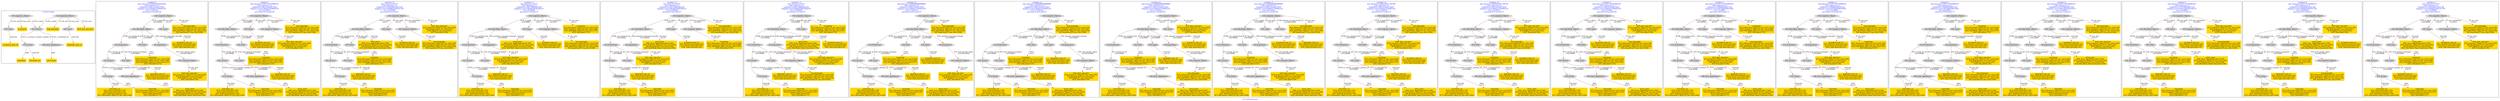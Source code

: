 digraph n0 {
fontcolor="blue"
remincross="true"
label="s11-s-19-artists.json"
subgraph cluster_0 {
label="1-correct model"
n2[style="filled",color="white",fillcolor="lightgray",label="E21_Person1"];
n3[style="filled",color="white",fillcolor="lightgray",label="E74_Group1"];
n4[style="filled",color="white",fillcolor="lightgray",label="E82_Actor_Appellation1"];
n5[style="filled",color="white",fillcolor="lightgray",label="E33_Linguistic_Object1"];
n6[style="filled",color="white",fillcolor="lightgray",label="E55_Type1"];
n7[shape="plaintext",style="filled",fillcolor="gold",label="birth_data_and_place"];
n8[shape="plaintext",style="filled",fillcolor="gold",label="long_biography"];
n9[style="filled",color="white",fillcolor="lightgray",label="E33_Linguistic_Object2"];
n10[style="filled",color="white",fillcolor="lightgray",label="E55_Type2"];
n11[shape="plaintext",style="filled",fillcolor="gold",label="occupation"];
n12[shape="plaintext",style="filled",fillcolor="gold",label="biography_type_uri"];
n13[shape="plaintext",style="filled",fillcolor="gold",label="occupation_type_uri"];
n14[shape="plaintext",style="filled",fillcolor="gold",label="nationality_uri"];
n15[shape="plaintext",style="filled",fillcolor="gold",label="nationality"];
n16[shape="plaintext",style="filled",fillcolor="gold",label="artist_name"];
}
subgraph cluster_1 {
label="candidate 0\nlink coherence:0.9444444444444444\nnode coherence:1.0\nconfidence:0.3461121220279435\nmapping score:0.4695373740093145\ncost:117.009782\n-precision:0.5-recall:0.64"
n18[style="filled",color="white",fillcolor="lightgray",label="E12_Production1"];
n19[style="filled",color="white",fillcolor="lightgray",label="E21_Person1"];
n20[style="filled",color="white",fillcolor="lightgray",label="E55_Type1"];
n21[style="filled",color="white",fillcolor="lightgray",label="E74_Group1"];
n22[style="filled",color="white",fillcolor="lightgray",label="E82_Actor_Appellation1"];
n23[style="filled",color="white",fillcolor="lightgray",label="E22_Man-Made_Object1"];
n24[style="filled",color="white",fillcolor="lightgray",label="E35_Title1"];
n25[style="filled",color="white",fillcolor="lightgray",label="E8_Acquisition1"];
n26[style="filled",color="white",fillcolor="lightgray",label="E33_Linguistic_Object2"];
n27[style="filled",color="white",fillcolor="lightgray",label="E55_Type2"];
n28[style="filled",color="white",fillcolor="lightgray",label="E33_Linguistic_Object1"];
n29[shape="plaintext",style="filled",fillcolor="gold",label="artist_name\n[E82_Actor_Appellation,label,0.305]\n[E33_Linguistic_Object,P3_has_note,0.262]\n[E8_Acquisition,P3_has_note,0.238]\n[E22_Man-Made_Object,classLink,0.196]"];
n30[shape="plaintext",style="filled",fillcolor="gold",label="nationality_uri\n[E74_Group,classLink,0.735]\n[E55_Type,classLink,0.133]\n[E57_Material,classLink,0.128]\n[E73_Information_Object,P3_has_note,0.004]"];
n31[shape="plaintext",style="filled",fillcolor="gold",label="nationality\n[E73_Information_Object,P3_has_note,0.357]\n[E33_Linguistic_Object,P3_has_note,0.276]\n[E74_Group,label,0.191]\n[E35_Title,label,0.177]"];
n32[shape="plaintext",style="filled",fillcolor="gold",label="long_biography\n[E73_Information_Object,P3_has_note,0.39]\n[E33_Linguistic_Object,P3_has_note,0.33]\n[E22_Man-Made_Object,P3_has_note,0.234]\n[E8_Acquisition,P3_has_note,0.046]"];
n33[shape="plaintext",style="filled",fillcolor="gold",label="occupation\n[E73_Information_Object,P3_has_note,0.332]\n[E33_Linguistic_Object,P3_has_note,0.296]\n[E22_Man-Made_Object,P3_has_note,0.197]\n[E35_Title,label,0.175]"];
n34[shape="plaintext",style="filled",fillcolor="gold",label="occupation_type_uri\n[E57_Material,classLink,0.341]\n[E74_Group,classLink,0.339]\n[E55_Type,classLink,0.32]"];
n35[shape="plaintext",style="filled",fillcolor="gold",label="birth_data_and_place\n[E33_Linguistic_Object,P3_has_note,0.392]\n[E8_Acquisition,P3_has_note,0.221]\n[E30_Right,P3_has_note,0.202]\n[E35_Title,label,0.185]"];
n36[shape="plaintext",style="filled",fillcolor="gold",label="biography_type_uri\n[E57_Material,classLink,0.341]\n[E74_Group,classLink,0.339]\n[E55_Type,classLink,0.32]"];
}
subgraph cluster_2 {
label="candidate 1\nlink coherence:0.9411764705882353\nnode coherence:1.0\nconfidence:0.3461121220279435\nmapping score:0.4695373740093145\ncost:115.99979\n-precision:0.53-recall:0.64"
n38[style="filled",color="white",fillcolor="lightgray",label="E12_Production1"];
n39[style="filled",color="white",fillcolor="lightgray",label="E21_Person1"];
n40[style="filled",color="white",fillcolor="lightgray",label="E55_Type1"];
n41[style="filled",color="white",fillcolor="lightgray",label="E74_Group1"];
n42[style="filled",color="white",fillcolor="lightgray",label="E82_Actor_Appellation1"];
n43[style="filled",color="white",fillcolor="lightgray",label="E22_Man-Made_Object1"];
n44[style="filled",color="white",fillcolor="lightgray",label="E35_Title1"];
n45[style="filled",color="white",fillcolor="lightgray",label="E33_Linguistic_Object2"];
n46[style="filled",color="white",fillcolor="lightgray",label="E55_Type2"];
n47[style="filled",color="white",fillcolor="lightgray",label="E33_Linguistic_Object1"];
n48[shape="plaintext",style="filled",fillcolor="gold",label="artist_name\n[E82_Actor_Appellation,label,0.305]\n[E33_Linguistic_Object,P3_has_note,0.262]\n[E8_Acquisition,P3_has_note,0.238]\n[E22_Man-Made_Object,classLink,0.196]"];
n49[shape="plaintext",style="filled",fillcolor="gold",label="nationality_uri\n[E74_Group,classLink,0.735]\n[E55_Type,classLink,0.133]\n[E57_Material,classLink,0.128]\n[E73_Information_Object,P3_has_note,0.004]"];
n50[shape="plaintext",style="filled",fillcolor="gold",label="nationality\n[E73_Information_Object,P3_has_note,0.357]\n[E33_Linguistic_Object,P3_has_note,0.276]\n[E74_Group,label,0.191]\n[E35_Title,label,0.177]"];
n51[shape="plaintext",style="filled",fillcolor="gold",label="long_biography\n[E73_Information_Object,P3_has_note,0.39]\n[E33_Linguistic_Object,P3_has_note,0.33]\n[E22_Man-Made_Object,P3_has_note,0.234]\n[E8_Acquisition,P3_has_note,0.046]"];
n52[shape="plaintext",style="filled",fillcolor="gold",label="occupation\n[E73_Information_Object,P3_has_note,0.332]\n[E33_Linguistic_Object,P3_has_note,0.296]\n[E22_Man-Made_Object,P3_has_note,0.197]\n[E35_Title,label,0.175]"];
n53[shape="plaintext",style="filled",fillcolor="gold",label="occupation_type_uri\n[E57_Material,classLink,0.341]\n[E74_Group,classLink,0.339]\n[E55_Type,classLink,0.32]"];
n54[shape="plaintext",style="filled",fillcolor="gold",label="birth_data_and_place\n[E33_Linguistic_Object,P3_has_note,0.392]\n[E8_Acquisition,P3_has_note,0.221]\n[E30_Right,P3_has_note,0.202]\n[E35_Title,label,0.185]"];
n55[shape="plaintext",style="filled",fillcolor="gold",label="biography_type_uri\n[E57_Material,classLink,0.341]\n[E74_Group,classLink,0.339]\n[E55_Type,classLink,0.32]"];
}
subgraph cluster_3 {
label="candidate 10\nlink coherence:0.9375\nnode coherence:1.0\nconfidence:0.33244306143931746\nmapping score:0.46498102047977247\ncost:114.99984\n-precision:0.44-recall:0.5"
n57[style="filled",color="white",fillcolor="lightgray",label="E12_Production1"];
n58[style="filled",color="white",fillcolor="lightgray",label="E21_Person1"];
n59[style="filled",color="white",fillcolor="lightgray",label="E55_Type1"];
n60[style="filled",color="white",fillcolor="lightgray",label="E74_Group1"];
n61[style="filled",color="white",fillcolor="lightgray",label="E22_Man-Made_Object1"];
n62[style="filled",color="white",fillcolor="lightgray",label="E35_Title1"];
n63[style="filled",color="white",fillcolor="lightgray",label="E33_Linguistic_Object1"];
n64[style="filled",color="white",fillcolor="lightgray",label="E55_Type3"];
n65[style="filled",color="white",fillcolor="lightgray",label="E33_Linguistic_Object2"];
n66[shape="plaintext",style="filled",fillcolor="gold",label="artist_name\n[E82_Actor_Appellation,label,0.305]\n[E33_Linguistic_Object,P3_has_note,0.262]\n[E8_Acquisition,P3_has_note,0.238]\n[E22_Man-Made_Object,classLink,0.196]"];
n67[shape="plaintext",style="filled",fillcolor="gold",label="nationality_uri\n[E74_Group,classLink,0.735]\n[E55_Type,classLink,0.133]\n[E57_Material,classLink,0.128]\n[E73_Information_Object,P3_has_note,0.004]"];
n68[shape="plaintext",style="filled",fillcolor="gold",label="nationality\n[E73_Information_Object,P3_has_note,0.357]\n[E33_Linguistic_Object,P3_has_note,0.276]\n[E74_Group,label,0.191]\n[E35_Title,label,0.177]"];
n69[shape="plaintext",style="filled",fillcolor="gold",label="long_biography\n[E73_Information_Object,P3_has_note,0.39]\n[E33_Linguistic_Object,P3_has_note,0.33]\n[E22_Man-Made_Object,P3_has_note,0.234]\n[E8_Acquisition,P3_has_note,0.046]"];
n70[shape="plaintext",style="filled",fillcolor="gold",label="occupation\n[E73_Information_Object,P3_has_note,0.332]\n[E33_Linguistic_Object,P3_has_note,0.296]\n[E22_Man-Made_Object,P3_has_note,0.197]\n[E35_Title,label,0.175]"];
n71[shape="plaintext",style="filled",fillcolor="gold",label="occupation_type_uri\n[E57_Material,classLink,0.341]\n[E74_Group,classLink,0.339]\n[E55_Type,classLink,0.32]"];
n72[shape="plaintext",style="filled",fillcolor="gold",label="birth_data_and_place\n[E33_Linguistic_Object,P3_has_note,0.392]\n[E8_Acquisition,P3_has_note,0.221]\n[E30_Right,P3_has_note,0.202]\n[E35_Title,label,0.185]"];
n73[shape="plaintext",style="filled",fillcolor="gold",label="biography_type_uri\n[E57_Material,classLink,0.341]\n[E74_Group,classLink,0.339]\n[E55_Type,classLink,0.32]"];
}
subgraph cluster_4 {
label="candidate 11\nlink coherence:0.9375\nnode coherence:1.0\nconfidence:0.3261749962661293\nmapping score:0.46289166542204313\ncost:114.99985\n-precision:0.5-recall:0.57"
n75[style="filled",color="white",fillcolor="lightgray",label="E12_Production1"];
n76[style="filled",color="white",fillcolor="lightgray",label="E21_Person1"];
n77[style="filled",color="white",fillcolor="lightgray",label="E55_Type1"];
n78[style="filled",color="white",fillcolor="lightgray",label="E74_Group1"];
n79[style="filled",color="white",fillcolor="lightgray",label="E22_Man-Made_Object1"];
n80[style="filled",color="white",fillcolor="lightgray",label="E8_Acquisition1"];
n81[style="filled",color="white",fillcolor="lightgray",label="E33_Linguistic_Object2"];
n82[style="filled",color="white",fillcolor="lightgray",label="E55_Type2"];
n83[style="filled",color="white",fillcolor="lightgray",label="E33_Linguistic_Object1"];
n84[shape="plaintext",style="filled",fillcolor="gold",label="artist_name\n[E82_Actor_Appellation,label,0.305]\n[E33_Linguistic_Object,P3_has_note,0.262]\n[E8_Acquisition,P3_has_note,0.238]\n[E22_Man-Made_Object,classLink,0.196]"];
n85[shape="plaintext",style="filled",fillcolor="gold",label="nationality_uri\n[E74_Group,classLink,0.735]\n[E55_Type,classLink,0.133]\n[E57_Material,classLink,0.128]\n[E73_Information_Object,P3_has_note,0.004]"];
n86[shape="plaintext",style="filled",fillcolor="gold",label="nationality\n[E73_Information_Object,P3_has_note,0.357]\n[E33_Linguistic_Object,P3_has_note,0.276]\n[E74_Group,label,0.191]\n[E35_Title,label,0.177]"];
n87[shape="plaintext",style="filled",fillcolor="gold",label="occupation\n[E73_Information_Object,P3_has_note,0.332]\n[E33_Linguistic_Object,P3_has_note,0.296]\n[E22_Man-Made_Object,P3_has_note,0.197]\n[E35_Title,label,0.175]"];
n88[shape="plaintext",style="filled",fillcolor="gold",label="occupation_type_uri\n[E57_Material,classLink,0.341]\n[E74_Group,classLink,0.339]\n[E55_Type,classLink,0.32]"];
n89[shape="plaintext",style="filled",fillcolor="gold",label="long_biography\n[E73_Information_Object,P3_has_note,0.39]\n[E33_Linguistic_Object,P3_has_note,0.33]\n[E22_Man-Made_Object,P3_has_note,0.234]\n[E8_Acquisition,P3_has_note,0.046]"];
n90[shape="plaintext",style="filled",fillcolor="gold",label="birth_data_and_place\n[E33_Linguistic_Object,P3_has_note,0.392]\n[E8_Acquisition,P3_has_note,0.221]\n[E30_Right,P3_has_note,0.202]\n[E35_Title,label,0.185]"];
n91[shape="plaintext",style="filled",fillcolor="gold",label="biography_type_uri\n[E57_Material,classLink,0.341]\n[E74_Group,classLink,0.339]\n[E55_Type,classLink,0.32]"];
}
subgraph cluster_5 {
label="candidate 12\nlink coherence:0.9375\nnode coherence:1.0\nconfidence:0.3261749962661293\nmapping score:0.46289166542204313\ncost:114.99986\n-precision:0.44-recall:0.5"
n93[style="filled",color="white",fillcolor="lightgray",label="E12_Production1"];
n94[style="filled",color="white",fillcolor="lightgray",label="E21_Person1"];
n95[style="filled",color="white",fillcolor="lightgray",label="E55_Type1"];
n96[style="filled",color="white",fillcolor="lightgray",label="E74_Group1"];
n97[style="filled",color="white",fillcolor="lightgray",label="E22_Man-Made_Object1"];
n98[style="filled",color="white",fillcolor="lightgray",label="E8_Acquisition1"];
n99[style="filled",color="white",fillcolor="lightgray",label="E33_Linguistic_Object1"];
n100[style="filled",color="white",fillcolor="lightgray",label="E55_Type3"];
n101[style="filled",color="white",fillcolor="lightgray",label="E33_Linguistic_Object2"];
n102[shape="plaintext",style="filled",fillcolor="gold",label="artist_name\n[E82_Actor_Appellation,label,0.305]\n[E33_Linguistic_Object,P3_has_note,0.262]\n[E8_Acquisition,P3_has_note,0.238]\n[E22_Man-Made_Object,classLink,0.196]"];
n103[shape="plaintext",style="filled",fillcolor="gold",label="nationality_uri\n[E74_Group,classLink,0.735]\n[E55_Type,classLink,0.133]\n[E57_Material,classLink,0.128]\n[E73_Information_Object,P3_has_note,0.004]"];
n104[shape="plaintext",style="filled",fillcolor="gold",label="nationality\n[E73_Information_Object,P3_has_note,0.357]\n[E33_Linguistic_Object,P3_has_note,0.276]\n[E74_Group,label,0.191]\n[E35_Title,label,0.177]"];
n105[shape="plaintext",style="filled",fillcolor="gold",label="occupation\n[E73_Information_Object,P3_has_note,0.332]\n[E33_Linguistic_Object,P3_has_note,0.296]\n[E22_Man-Made_Object,P3_has_note,0.197]\n[E35_Title,label,0.175]"];
n106[shape="plaintext",style="filled",fillcolor="gold",label="occupation_type_uri\n[E57_Material,classLink,0.341]\n[E74_Group,classLink,0.339]\n[E55_Type,classLink,0.32]"];
n107[shape="plaintext",style="filled",fillcolor="gold",label="long_biography\n[E73_Information_Object,P3_has_note,0.39]\n[E33_Linguistic_Object,P3_has_note,0.33]\n[E22_Man-Made_Object,P3_has_note,0.234]\n[E8_Acquisition,P3_has_note,0.046]"];
n108[shape="plaintext",style="filled",fillcolor="gold",label="birth_data_and_place\n[E33_Linguistic_Object,P3_has_note,0.392]\n[E8_Acquisition,P3_has_note,0.221]\n[E30_Right,P3_has_note,0.202]\n[E35_Title,label,0.185]"];
n109[shape="plaintext",style="filled",fillcolor="gold",label="biography_type_uri\n[E57_Material,classLink,0.341]\n[E74_Group,classLink,0.339]\n[E55_Type,classLink,0.32]"];
}
subgraph cluster_6 {
label="candidate 13\nlink coherence:0.9375\nnode coherence:1.0\nconfidence:0.3261749962661293\nmapping score:0.46289166542204313\ncost:115.009852\n-precision:0.5-recall:0.57"
n111[style="filled",color="white",fillcolor="lightgray",label="E12_Production1"];
n112[style="filled",color="white",fillcolor="lightgray",label="E21_Person1"];
n113[style="filled",color="white",fillcolor="lightgray",label="E55_Type1"];
n114[style="filled",color="white",fillcolor="lightgray",label="E74_Group1"];
n115[style="filled",color="white",fillcolor="lightgray",label="E22_Man-Made_Object1"];
n116[style="filled",color="white",fillcolor="lightgray",label="E8_Acquisition1"];
n117[style="filled",color="white",fillcolor="lightgray",label="E33_Linguistic_Object2"];
n118[style="filled",color="white",fillcolor="lightgray",label="E55_Type2"];
n119[style="filled",color="white",fillcolor="lightgray",label="E33_Linguistic_Object1"];
n120[shape="plaintext",style="filled",fillcolor="gold",label="artist_name\n[E82_Actor_Appellation,label,0.305]\n[E33_Linguistic_Object,P3_has_note,0.262]\n[E8_Acquisition,P3_has_note,0.238]\n[E22_Man-Made_Object,classLink,0.196]"];
n121[shape="plaintext",style="filled",fillcolor="gold",label="nationality_uri\n[E74_Group,classLink,0.735]\n[E55_Type,classLink,0.133]\n[E57_Material,classLink,0.128]\n[E73_Information_Object,P3_has_note,0.004]"];
n122[shape="plaintext",style="filled",fillcolor="gold",label="nationality\n[E73_Information_Object,P3_has_note,0.357]\n[E33_Linguistic_Object,P3_has_note,0.276]\n[E74_Group,label,0.191]\n[E35_Title,label,0.177]"];
n123[shape="plaintext",style="filled",fillcolor="gold",label="occupation\n[E73_Information_Object,P3_has_note,0.332]\n[E33_Linguistic_Object,P3_has_note,0.296]\n[E22_Man-Made_Object,P3_has_note,0.197]\n[E35_Title,label,0.175]"];
n124[shape="plaintext",style="filled",fillcolor="gold",label="occupation_type_uri\n[E57_Material,classLink,0.341]\n[E74_Group,classLink,0.339]\n[E55_Type,classLink,0.32]"];
n125[shape="plaintext",style="filled",fillcolor="gold",label="long_biography\n[E73_Information_Object,P3_has_note,0.39]\n[E33_Linguistic_Object,P3_has_note,0.33]\n[E22_Man-Made_Object,P3_has_note,0.234]\n[E8_Acquisition,P3_has_note,0.046]"];
n126[shape="plaintext",style="filled",fillcolor="gold",label="birth_data_and_place\n[E33_Linguistic_Object,P3_has_note,0.392]\n[E8_Acquisition,P3_has_note,0.221]\n[E30_Right,P3_has_note,0.202]\n[E35_Title,label,0.185]"];
n127[shape="plaintext",style="filled",fillcolor="gold",label="biography_type_uri\n[E57_Material,classLink,0.341]\n[E74_Group,classLink,0.339]\n[E55_Type,classLink,0.32]"];
}
subgraph cluster_7 {
label="candidate 14\nlink coherence:0.8888888888888888\nnode coherence:1.0\nconfidence:0.3461121220279435\nmapping score:0.4695373740093145\ncost:117.009772\n-precision:0.44-recall:0.57"
n129[style="filled",color="white",fillcolor="lightgray",label="E12_Production1"];
n130[style="filled",color="white",fillcolor="lightgray",label="E21_Person1"];
n131[style="filled",color="white",fillcolor="lightgray",label="E55_Type1"];
n132[style="filled",color="white",fillcolor="lightgray",label="E74_Group1"];
n133[style="filled",color="white",fillcolor="lightgray",label="E82_Actor_Appellation1"];
n134[style="filled",color="white",fillcolor="lightgray",label="E22_Man-Made_Object1"];
n135[style="filled",color="white",fillcolor="lightgray",label="E35_Title1"];
n136[style="filled",color="white",fillcolor="lightgray",label="E55_Type2"];
n137[style="filled",color="white",fillcolor="lightgray",label="E8_Acquisition1"];
n138[style="filled",color="white",fillcolor="lightgray",label="E33_Linguistic_Object2"];
n139[style="filled",color="white",fillcolor="lightgray",label="E33_Linguistic_Object1"];
n140[shape="plaintext",style="filled",fillcolor="gold",label="artist_name\n[E82_Actor_Appellation,label,0.305]\n[E33_Linguistic_Object,P3_has_note,0.262]\n[E8_Acquisition,P3_has_note,0.238]\n[E22_Man-Made_Object,classLink,0.196]"];
n141[shape="plaintext",style="filled",fillcolor="gold",label="nationality_uri\n[E74_Group,classLink,0.735]\n[E55_Type,classLink,0.133]\n[E57_Material,classLink,0.128]\n[E73_Information_Object,P3_has_note,0.004]"];
n142[shape="plaintext",style="filled",fillcolor="gold",label="nationality\n[E73_Information_Object,P3_has_note,0.357]\n[E33_Linguistic_Object,P3_has_note,0.276]\n[E74_Group,label,0.191]\n[E35_Title,label,0.177]"];
n143[shape="plaintext",style="filled",fillcolor="gold",label="long_biography\n[E73_Information_Object,P3_has_note,0.39]\n[E33_Linguistic_Object,P3_has_note,0.33]\n[E22_Man-Made_Object,P3_has_note,0.234]\n[E8_Acquisition,P3_has_note,0.046]"];
n144[shape="plaintext",style="filled",fillcolor="gold",label="occupation\n[E73_Information_Object,P3_has_note,0.332]\n[E33_Linguistic_Object,P3_has_note,0.296]\n[E22_Man-Made_Object,P3_has_note,0.197]\n[E35_Title,label,0.175]"];
n145[shape="plaintext",style="filled",fillcolor="gold",label="occupation_type_uri\n[E57_Material,classLink,0.341]\n[E74_Group,classLink,0.339]\n[E55_Type,classLink,0.32]"];
n146[shape="plaintext",style="filled",fillcolor="gold",label="birth_data_and_place\n[E33_Linguistic_Object,P3_has_note,0.392]\n[E8_Acquisition,P3_has_note,0.221]\n[E30_Right,P3_has_note,0.202]\n[E35_Title,label,0.185]"];
n147[shape="plaintext",style="filled",fillcolor="gold",label="biography_type_uri\n[E57_Material,classLink,0.341]\n[E74_Group,classLink,0.339]\n[E55_Type,classLink,0.32]"];
}
subgraph cluster_8 {
label="candidate 15\nlink coherence:0.8888888888888888\nnode coherence:1.0\nconfidence:0.3461121220279435\nmapping score:0.4695373740093145\ncost:117.009782\n-precision:0.44-recall:0.57"
n149[style="filled",color="white",fillcolor="lightgray",label="E12_Production1"];
n150[style="filled",color="white",fillcolor="lightgray",label="E21_Person1"];
n151[style="filled",color="white",fillcolor="lightgray",label="E55_Type1"];
n152[style="filled",color="white",fillcolor="lightgray",label="E74_Group1"];
n153[style="filled",color="white",fillcolor="lightgray",label="E82_Actor_Appellation1"];
n154[style="filled",color="white",fillcolor="lightgray",label="E22_Man-Made_Object1"];
n155[style="filled",color="white",fillcolor="lightgray",label="E35_Title1"];
n156[style="filled",color="white",fillcolor="lightgray",label="E55_Type3"];
n157[style="filled",color="white",fillcolor="lightgray",label="E8_Acquisition1"];
n158[style="filled",color="white",fillcolor="lightgray",label="E33_Linguistic_Object2"];
n159[style="filled",color="white",fillcolor="lightgray",label="E33_Linguistic_Object1"];
n160[shape="plaintext",style="filled",fillcolor="gold",label="artist_name\n[E82_Actor_Appellation,label,0.305]\n[E33_Linguistic_Object,P3_has_note,0.262]\n[E8_Acquisition,P3_has_note,0.238]\n[E22_Man-Made_Object,classLink,0.196]"];
n161[shape="plaintext",style="filled",fillcolor="gold",label="nationality_uri\n[E74_Group,classLink,0.735]\n[E55_Type,classLink,0.133]\n[E57_Material,classLink,0.128]\n[E73_Information_Object,P3_has_note,0.004]"];
n162[shape="plaintext",style="filled",fillcolor="gold",label="nationality\n[E73_Information_Object,P3_has_note,0.357]\n[E33_Linguistic_Object,P3_has_note,0.276]\n[E74_Group,label,0.191]\n[E35_Title,label,0.177]"];
n163[shape="plaintext",style="filled",fillcolor="gold",label="long_biography\n[E73_Information_Object,P3_has_note,0.39]\n[E33_Linguistic_Object,P3_has_note,0.33]\n[E22_Man-Made_Object,P3_has_note,0.234]\n[E8_Acquisition,P3_has_note,0.046]"];
n164[shape="plaintext",style="filled",fillcolor="gold",label="occupation\n[E73_Information_Object,P3_has_note,0.332]\n[E33_Linguistic_Object,P3_has_note,0.296]\n[E22_Man-Made_Object,P3_has_note,0.197]\n[E35_Title,label,0.175]"];
n165[shape="plaintext",style="filled",fillcolor="gold",label="occupation_type_uri\n[E57_Material,classLink,0.341]\n[E74_Group,classLink,0.339]\n[E55_Type,classLink,0.32]"];
n166[shape="plaintext",style="filled",fillcolor="gold",label="birth_data_and_place\n[E33_Linguistic_Object,P3_has_note,0.392]\n[E8_Acquisition,P3_has_note,0.221]\n[E30_Right,P3_has_note,0.202]\n[E35_Title,label,0.185]"];
n167[shape="plaintext",style="filled",fillcolor="gold",label="biography_type_uri\n[E57_Material,classLink,0.341]\n[E74_Group,classLink,0.339]\n[E55_Type,classLink,0.32]"];
}
subgraph cluster_9 {
label="candidate 16\nlink coherence:0.8888888888888888\nnode coherence:1.0\nconfidence:0.3461121220279435\nmapping score:0.4695373740093145\ncost:117.009812\n-precision:0.5-recall:0.64"
n169[style="filled",color="white",fillcolor="lightgray",label="E12_Production1"];
n170[style="filled",color="white",fillcolor="lightgray",label="E21_Person1"];
n171[style="filled",color="white",fillcolor="lightgray",label="E74_Group1"];
n172[style="filled",color="white",fillcolor="lightgray",label="E82_Actor_Appellation1"];
n173[style="filled",color="white",fillcolor="lightgray",label="E22_Man-Made_Object1"];
n174[style="filled",color="white",fillcolor="lightgray",label="E35_Title1"];
n175[style="filled",color="white",fillcolor="lightgray",label="E55_Type2"];
n176[style="filled",color="white",fillcolor="lightgray",label="E8_Acquisition1"];
n177[style="filled",color="white",fillcolor="lightgray",label="E33_Linguistic_Object1"];
n178[style="filled",color="white",fillcolor="lightgray",label="E55_Type3"];
n179[style="filled",color="white",fillcolor="lightgray",label="E33_Linguistic_Object2"];
n180[shape="plaintext",style="filled",fillcolor="gold",label="artist_name\n[E82_Actor_Appellation,label,0.305]\n[E33_Linguistic_Object,P3_has_note,0.262]\n[E8_Acquisition,P3_has_note,0.238]\n[E22_Man-Made_Object,classLink,0.196]"];
n181[shape="plaintext",style="filled",fillcolor="gold",label="nationality_uri\n[E74_Group,classLink,0.735]\n[E55_Type,classLink,0.133]\n[E57_Material,classLink,0.128]\n[E73_Information_Object,P3_has_note,0.004]"];
n182[shape="plaintext",style="filled",fillcolor="gold",label="nationality\n[E73_Information_Object,P3_has_note,0.357]\n[E33_Linguistic_Object,P3_has_note,0.276]\n[E74_Group,label,0.191]\n[E35_Title,label,0.177]"];
n183[shape="plaintext",style="filled",fillcolor="gold",label="long_biography\n[E73_Information_Object,P3_has_note,0.39]\n[E33_Linguistic_Object,P3_has_note,0.33]\n[E22_Man-Made_Object,P3_has_note,0.234]\n[E8_Acquisition,P3_has_note,0.046]"];
n184[shape="plaintext",style="filled",fillcolor="gold",label="occupation\n[E73_Information_Object,P3_has_note,0.332]\n[E33_Linguistic_Object,P3_has_note,0.296]\n[E22_Man-Made_Object,P3_has_note,0.197]\n[E35_Title,label,0.175]"];
n185[shape="plaintext",style="filled",fillcolor="gold",label="occupation_type_uri\n[E57_Material,classLink,0.341]\n[E74_Group,classLink,0.339]\n[E55_Type,classLink,0.32]"];
n186[shape="plaintext",style="filled",fillcolor="gold",label="biography_type_uri\n[E57_Material,classLink,0.341]\n[E74_Group,classLink,0.339]\n[E55_Type,classLink,0.32]"];
n187[shape="plaintext",style="filled",fillcolor="gold",label="birth_data_and_place\n[E33_Linguistic_Object,P3_has_note,0.392]\n[E8_Acquisition,P3_has_note,0.221]\n[E30_Right,P3_has_note,0.202]\n[E35_Title,label,0.185]"];
}
subgraph cluster_10 {
label="candidate 17\nlink coherence:0.8888888888888888\nnode coherence:1.0\nconfidence:0.3461121220279435\nmapping score:0.4695373740093145\ncost:216.019814\n-precision:0.5-recall:0.64"
n189[style="filled",color="white",fillcolor="lightgray",label="E12_Production1"];
n190[style="filled",color="white",fillcolor="lightgray",label="E21_Person1"];
n191[style="filled",color="white",fillcolor="lightgray",label="E74_Group1"];
n192[style="filled",color="white",fillcolor="lightgray",label="E82_Actor_Appellation1"];
n193[style="filled",color="white",fillcolor="lightgray",label="E22_Man-Made_Object1"];
n194[style="filled",color="white",fillcolor="lightgray",label="E35_Title1"];
n195[style="filled",color="white",fillcolor="lightgray",label="E8_Acquisition1"];
n196[style="filled",color="white",fillcolor="lightgray",label="E33_Linguistic_Object2"];
n197[style="filled",color="white",fillcolor="lightgray",label="E55_Type2"];
n198[style="filled",color="white",fillcolor="lightgray",label="E55_Type1"];
n199[style="filled",color="white",fillcolor="lightgray",label="E33_Linguistic_Object1"];
n200[shape="plaintext",style="filled",fillcolor="gold",label="artist_name\n[E82_Actor_Appellation,label,0.305]\n[E33_Linguistic_Object,P3_has_note,0.262]\n[E8_Acquisition,P3_has_note,0.238]\n[E22_Man-Made_Object,classLink,0.196]"];
n201[shape="plaintext",style="filled",fillcolor="gold",label="nationality_uri\n[E74_Group,classLink,0.735]\n[E55_Type,classLink,0.133]\n[E57_Material,classLink,0.128]\n[E73_Information_Object,P3_has_note,0.004]"];
n202[shape="plaintext",style="filled",fillcolor="gold",label="nationality\n[E73_Information_Object,P3_has_note,0.357]\n[E33_Linguistic_Object,P3_has_note,0.276]\n[E74_Group,label,0.191]\n[E35_Title,label,0.177]"];
n203[shape="plaintext",style="filled",fillcolor="gold",label="long_biography\n[E73_Information_Object,P3_has_note,0.39]\n[E33_Linguistic_Object,P3_has_note,0.33]\n[E22_Man-Made_Object,P3_has_note,0.234]\n[E8_Acquisition,P3_has_note,0.046]"];
n204[shape="plaintext",style="filled",fillcolor="gold",label="occupation\n[E73_Information_Object,P3_has_note,0.332]\n[E33_Linguistic_Object,P3_has_note,0.296]\n[E22_Man-Made_Object,P3_has_note,0.197]\n[E35_Title,label,0.175]"];
n205[shape="plaintext",style="filled",fillcolor="gold",label="occupation_type_uri\n[E57_Material,classLink,0.341]\n[E74_Group,classLink,0.339]\n[E55_Type,classLink,0.32]"];
n206[shape="plaintext",style="filled",fillcolor="gold",label="birth_data_and_place\n[E33_Linguistic_Object,P3_has_note,0.392]\n[E8_Acquisition,P3_has_note,0.221]\n[E30_Right,P3_has_note,0.202]\n[E35_Title,label,0.185]"];
n207[shape="plaintext",style="filled",fillcolor="gold",label="biography_type_uri\n[E57_Material,classLink,0.341]\n[E74_Group,classLink,0.339]\n[E55_Type,classLink,0.32]"];
}
subgraph cluster_11 {
label="candidate 18\nlink coherence:0.8823529411764706\nnode coherence:1.0\nconfidence:0.3461121220279435\nmapping score:0.4695373740093145\ncost:115.99978\n-precision:0.47-recall:0.57"
n209[style="filled",color="white",fillcolor="lightgray",label="E12_Production1"];
n210[style="filled",color="white",fillcolor="lightgray",label="E21_Person1"];
n211[style="filled",color="white",fillcolor="lightgray",label="E55_Type1"];
n212[style="filled",color="white",fillcolor="lightgray",label="E74_Group1"];
n213[style="filled",color="white",fillcolor="lightgray",label="E82_Actor_Appellation1"];
n214[style="filled",color="white",fillcolor="lightgray",label="E22_Man-Made_Object1"];
n215[style="filled",color="white",fillcolor="lightgray",label="E35_Title1"];
n216[style="filled",color="white",fillcolor="lightgray",label="E55_Type2"];
n217[style="filled",color="white",fillcolor="lightgray",label="E33_Linguistic_Object2"];
n218[style="filled",color="white",fillcolor="lightgray",label="E33_Linguistic_Object1"];
n219[shape="plaintext",style="filled",fillcolor="gold",label="artist_name\n[E82_Actor_Appellation,label,0.305]\n[E33_Linguistic_Object,P3_has_note,0.262]\n[E8_Acquisition,P3_has_note,0.238]\n[E22_Man-Made_Object,classLink,0.196]"];
n220[shape="plaintext",style="filled",fillcolor="gold",label="nationality_uri\n[E74_Group,classLink,0.735]\n[E55_Type,classLink,0.133]\n[E57_Material,classLink,0.128]\n[E73_Information_Object,P3_has_note,0.004]"];
n221[shape="plaintext",style="filled",fillcolor="gold",label="nationality\n[E73_Information_Object,P3_has_note,0.357]\n[E33_Linguistic_Object,P3_has_note,0.276]\n[E74_Group,label,0.191]\n[E35_Title,label,0.177]"];
n222[shape="plaintext",style="filled",fillcolor="gold",label="long_biography\n[E73_Information_Object,P3_has_note,0.39]\n[E33_Linguistic_Object,P3_has_note,0.33]\n[E22_Man-Made_Object,P3_has_note,0.234]\n[E8_Acquisition,P3_has_note,0.046]"];
n223[shape="plaintext",style="filled",fillcolor="gold",label="occupation\n[E73_Information_Object,P3_has_note,0.332]\n[E33_Linguistic_Object,P3_has_note,0.296]\n[E22_Man-Made_Object,P3_has_note,0.197]\n[E35_Title,label,0.175]"];
n224[shape="plaintext",style="filled",fillcolor="gold",label="occupation_type_uri\n[E57_Material,classLink,0.341]\n[E74_Group,classLink,0.339]\n[E55_Type,classLink,0.32]"];
n225[shape="plaintext",style="filled",fillcolor="gold",label="birth_data_and_place\n[E33_Linguistic_Object,P3_has_note,0.392]\n[E8_Acquisition,P3_has_note,0.221]\n[E30_Right,P3_has_note,0.202]\n[E35_Title,label,0.185]"];
n226[shape="plaintext",style="filled",fillcolor="gold",label="biography_type_uri\n[E57_Material,classLink,0.341]\n[E74_Group,classLink,0.339]\n[E55_Type,classLink,0.32]"];
}
subgraph cluster_12 {
label="candidate 19\nlink coherence:0.8823529411764706\nnode coherence:1.0\nconfidence:0.3461121220279435\nmapping score:0.4695373740093145\ncost:115.99979\n-precision:0.47-recall:0.57"
n228[style="filled",color="white",fillcolor="lightgray",label="E12_Production1"];
n229[style="filled",color="white",fillcolor="lightgray",label="E21_Person1"];
n230[style="filled",color="white",fillcolor="lightgray",label="E55_Type1"];
n231[style="filled",color="white",fillcolor="lightgray",label="E74_Group1"];
n232[style="filled",color="white",fillcolor="lightgray",label="E82_Actor_Appellation1"];
n233[style="filled",color="white",fillcolor="lightgray",label="E22_Man-Made_Object1"];
n234[style="filled",color="white",fillcolor="lightgray",label="E35_Title1"];
n235[style="filled",color="white",fillcolor="lightgray",label="E55_Type2"];
n236[style="filled",color="white",fillcolor="lightgray",label="E33_Linguistic_Object1"];
n237[style="filled",color="white",fillcolor="lightgray",label="E33_Linguistic_Object2"];
n238[shape="plaintext",style="filled",fillcolor="gold",label="artist_name\n[E82_Actor_Appellation,label,0.305]\n[E33_Linguistic_Object,P3_has_note,0.262]\n[E8_Acquisition,P3_has_note,0.238]\n[E22_Man-Made_Object,classLink,0.196]"];
n239[shape="plaintext",style="filled",fillcolor="gold",label="nationality_uri\n[E74_Group,classLink,0.735]\n[E55_Type,classLink,0.133]\n[E57_Material,classLink,0.128]\n[E73_Information_Object,P3_has_note,0.004]"];
n240[shape="plaintext",style="filled",fillcolor="gold",label="nationality\n[E73_Information_Object,P3_has_note,0.357]\n[E33_Linguistic_Object,P3_has_note,0.276]\n[E74_Group,label,0.191]\n[E35_Title,label,0.177]"];
n241[shape="plaintext",style="filled",fillcolor="gold",label="long_biography\n[E73_Information_Object,P3_has_note,0.39]\n[E33_Linguistic_Object,P3_has_note,0.33]\n[E22_Man-Made_Object,P3_has_note,0.234]\n[E8_Acquisition,P3_has_note,0.046]"];
n242[shape="plaintext",style="filled",fillcolor="gold",label="occupation\n[E73_Information_Object,P3_has_note,0.332]\n[E33_Linguistic_Object,P3_has_note,0.296]\n[E22_Man-Made_Object,P3_has_note,0.197]\n[E35_Title,label,0.175]"];
n243[shape="plaintext",style="filled",fillcolor="gold",label="occupation_type_uri\n[E57_Material,classLink,0.341]\n[E74_Group,classLink,0.339]\n[E55_Type,classLink,0.32]"];
n244[shape="plaintext",style="filled",fillcolor="gold",label="birth_data_and_place\n[E33_Linguistic_Object,P3_has_note,0.392]\n[E8_Acquisition,P3_has_note,0.221]\n[E30_Right,P3_has_note,0.202]\n[E35_Title,label,0.185]"];
n245[shape="plaintext",style="filled",fillcolor="gold",label="biography_type_uri\n[E57_Material,classLink,0.341]\n[E74_Group,classLink,0.339]\n[E55_Type,classLink,0.32]"];
}
subgraph cluster_13 {
label="candidate 2\nlink coherence:0.9411764705882353\nnode coherence:1.0\nconfidence:0.3461121220279435\nmapping score:0.4695373740093145\ncost:115.9998\n-precision:0.53-recall:0.64"
n247[style="filled",color="white",fillcolor="lightgray",label="E12_Production1"];
n248[style="filled",color="white",fillcolor="lightgray",label="E21_Person1"];
n249[style="filled",color="white",fillcolor="lightgray",label="E55_Type1"];
n250[style="filled",color="white",fillcolor="lightgray",label="E74_Group1"];
n251[style="filled",color="white",fillcolor="lightgray",label="E82_Actor_Appellation1"];
n252[style="filled",color="white",fillcolor="lightgray",label="E22_Man-Made_Object1"];
n253[style="filled",color="white",fillcolor="lightgray",label="E35_Title1"];
n254[style="filled",color="white",fillcolor="lightgray",label="E33_Linguistic_Object1"];
n255[style="filled",color="white",fillcolor="lightgray",label="E55_Type3"];
n256[style="filled",color="white",fillcolor="lightgray",label="E33_Linguistic_Object2"];
n257[shape="plaintext",style="filled",fillcolor="gold",label="artist_name\n[E82_Actor_Appellation,label,0.305]\n[E33_Linguistic_Object,P3_has_note,0.262]\n[E8_Acquisition,P3_has_note,0.238]\n[E22_Man-Made_Object,classLink,0.196]"];
n258[shape="plaintext",style="filled",fillcolor="gold",label="nationality_uri\n[E74_Group,classLink,0.735]\n[E55_Type,classLink,0.133]\n[E57_Material,classLink,0.128]\n[E73_Information_Object,P3_has_note,0.004]"];
n259[shape="plaintext",style="filled",fillcolor="gold",label="nationality\n[E73_Information_Object,P3_has_note,0.357]\n[E33_Linguistic_Object,P3_has_note,0.276]\n[E74_Group,label,0.191]\n[E35_Title,label,0.177]"];
n260[shape="plaintext",style="filled",fillcolor="gold",label="long_biography\n[E73_Information_Object,P3_has_note,0.39]\n[E33_Linguistic_Object,P3_has_note,0.33]\n[E22_Man-Made_Object,P3_has_note,0.234]\n[E8_Acquisition,P3_has_note,0.046]"];
n261[shape="plaintext",style="filled",fillcolor="gold",label="occupation\n[E73_Information_Object,P3_has_note,0.332]\n[E33_Linguistic_Object,P3_has_note,0.296]\n[E22_Man-Made_Object,P3_has_note,0.197]\n[E35_Title,label,0.175]"];
n262[shape="plaintext",style="filled",fillcolor="gold",label="occupation_type_uri\n[E57_Material,classLink,0.341]\n[E74_Group,classLink,0.339]\n[E55_Type,classLink,0.32]"];
n263[shape="plaintext",style="filled",fillcolor="gold",label="birth_data_and_place\n[E33_Linguistic_Object,P3_has_note,0.392]\n[E8_Acquisition,P3_has_note,0.221]\n[E30_Right,P3_has_note,0.202]\n[E35_Title,label,0.185]"];
n264[shape="plaintext",style="filled",fillcolor="gold",label="biography_type_uri\n[E57_Material,classLink,0.341]\n[E74_Group,classLink,0.339]\n[E55_Type,classLink,0.32]"];
}
subgraph cluster_14 {
label="candidate 3\nlink coherence:0.9411764705882353\nnode coherence:1.0\nconfidence:0.3398440568547553\nmapping score:0.4674480189515851\ncost:115.99981\n-precision:0.59-recall:0.71"
n266[style="filled",color="white",fillcolor="lightgray",label="E12_Production1"];
n267[style="filled",color="white",fillcolor="lightgray",label="E21_Person1"];
n268[style="filled",color="white",fillcolor="lightgray",label="E55_Type1"];
n269[style="filled",color="white",fillcolor="lightgray",label="E74_Group1"];
n270[style="filled",color="white",fillcolor="lightgray",label="E82_Actor_Appellation1"];
n271[style="filled",color="white",fillcolor="lightgray",label="E22_Man-Made_Object1"];
n272[style="filled",color="white",fillcolor="lightgray",label="E8_Acquisition1"];
n273[style="filled",color="white",fillcolor="lightgray",label="E33_Linguistic_Object2"];
n274[style="filled",color="white",fillcolor="lightgray",label="E55_Type2"];
n275[style="filled",color="white",fillcolor="lightgray",label="E33_Linguistic_Object1"];
n276[shape="plaintext",style="filled",fillcolor="gold",label="artist_name\n[E82_Actor_Appellation,label,0.305]\n[E33_Linguistic_Object,P3_has_note,0.262]\n[E8_Acquisition,P3_has_note,0.238]\n[E22_Man-Made_Object,classLink,0.196]"];
n277[shape="plaintext",style="filled",fillcolor="gold",label="nationality_uri\n[E74_Group,classLink,0.735]\n[E55_Type,classLink,0.133]\n[E57_Material,classLink,0.128]\n[E73_Information_Object,P3_has_note,0.004]"];
n278[shape="plaintext",style="filled",fillcolor="gold",label="nationality\n[E73_Information_Object,P3_has_note,0.357]\n[E33_Linguistic_Object,P3_has_note,0.276]\n[E74_Group,label,0.191]\n[E35_Title,label,0.177]"];
n279[shape="plaintext",style="filled",fillcolor="gold",label="occupation\n[E73_Information_Object,P3_has_note,0.332]\n[E33_Linguistic_Object,P3_has_note,0.296]\n[E22_Man-Made_Object,P3_has_note,0.197]\n[E35_Title,label,0.175]"];
n280[shape="plaintext",style="filled",fillcolor="gold",label="occupation_type_uri\n[E57_Material,classLink,0.341]\n[E74_Group,classLink,0.339]\n[E55_Type,classLink,0.32]"];
n281[shape="plaintext",style="filled",fillcolor="gold",label="long_biography\n[E73_Information_Object,P3_has_note,0.39]\n[E33_Linguistic_Object,P3_has_note,0.33]\n[E22_Man-Made_Object,P3_has_note,0.234]\n[E8_Acquisition,P3_has_note,0.046]"];
n282[shape="plaintext",style="filled",fillcolor="gold",label="birth_data_and_place\n[E33_Linguistic_Object,P3_has_note,0.392]\n[E8_Acquisition,P3_has_note,0.221]\n[E30_Right,P3_has_note,0.202]\n[E35_Title,label,0.185]"];
n283[shape="plaintext",style="filled",fillcolor="gold",label="biography_type_uri\n[E57_Material,classLink,0.341]\n[E74_Group,classLink,0.339]\n[E55_Type,classLink,0.32]"];
}
subgraph cluster_15 {
label="candidate 4\nlink coherence:0.9411764705882353\nnode coherence:1.0\nconfidence:0.3398440568547553\nmapping score:0.4674480189515851\ncost:115.99982\n-precision:0.53-recall:0.64"
n285[style="filled",color="white",fillcolor="lightgray",label="E12_Production1"];
n286[style="filled",color="white",fillcolor="lightgray",label="E21_Person1"];
n287[style="filled",color="white",fillcolor="lightgray",label="E55_Type1"];
n288[style="filled",color="white",fillcolor="lightgray",label="E74_Group1"];
n289[style="filled",color="white",fillcolor="lightgray",label="E82_Actor_Appellation1"];
n290[style="filled",color="white",fillcolor="lightgray",label="E22_Man-Made_Object1"];
n291[style="filled",color="white",fillcolor="lightgray",label="E8_Acquisition1"];
n292[style="filled",color="white",fillcolor="lightgray",label="E33_Linguistic_Object1"];
n293[style="filled",color="white",fillcolor="lightgray",label="E55_Type3"];
n294[style="filled",color="white",fillcolor="lightgray",label="E33_Linguistic_Object2"];
n295[shape="plaintext",style="filled",fillcolor="gold",label="artist_name\n[E82_Actor_Appellation,label,0.305]\n[E33_Linguistic_Object,P3_has_note,0.262]\n[E8_Acquisition,P3_has_note,0.238]\n[E22_Man-Made_Object,classLink,0.196]"];
n296[shape="plaintext",style="filled",fillcolor="gold",label="nationality_uri\n[E74_Group,classLink,0.735]\n[E55_Type,classLink,0.133]\n[E57_Material,classLink,0.128]\n[E73_Information_Object,P3_has_note,0.004]"];
n297[shape="plaintext",style="filled",fillcolor="gold",label="nationality\n[E73_Information_Object,P3_has_note,0.357]\n[E33_Linguistic_Object,P3_has_note,0.276]\n[E74_Group,label,0.191]\n[E35_Title,label,0.177]"];
n298[shape="plaintext",style="filled",fillcolor="gold",label="occupation\n[E73_Information_Object,P3_has_note,0.332]\n[E33_Linguistic_Object,P3_has_note,0.296]\n[E22_Man-Made_Object,P3_has_note,0.197]\n[E35_Title,label,0.175]"];
n299[shape="plaintext",style="filled",fillcolor="gold",label="occupation_type_uri\n[E57_Material,classLink,0.341]\n[E74_Group,classLink,0.339]\n[E55_Type,classLink,0.32]"];
n300[shape="plaintext",style="filled",fillcolor="gold",label="long_biography\n[E73_Information_Object,P3_has_note,0.39]\n[E33_Linguistic_Object,P3_has_note,0.33]\n[E22_Man-Made_Object,P3_has_note,0.234]\n[E8_Acquisition,P3_has_note,0.046]"];
n301[shape="plaintext",style="filled",fillcolor="gold",label="birth_data_and_place\n[E33_Linguistic_Object,P3_has_note,0.392]\n[E8_Acquisition,P3_has_note,0.221]\n[E30_Right,P3_has_note,0.202]\n[E35_Title,label,0.185]"];
n302[shape="plaintext",style="filled",fillcolor="gold",label="biography_type_uri\n[E57_Material,classLink,0.341]\n[E74_Group,classLink,0.339]\n[E55_Type,classLink,0.32]"];
}
subgraph cluster_16 {
label="candidate 5\nlink coherence:0.9411764705882353\nnode coherence:1.0\nconfidence:0.3398440568547553\nmapping score:0.4674480189515851\ncost:116.009812\n-precision:0.59-recall:0.71"
n304[style="filled",color="white",fillcolor="lightgray",label="E12_Production1"];
n305[style="filled",color="white",fillcolor="lightgray",label="E21_Person1"];
n306[style="filled",color="white",fillcolor="lightgray",label="E55_Type1"];
n307[style="filled",color="white",fillcolor="lightgray",label="E74_Group1"];
n308[style="filled",color="white",fillcolor="lightgray",label="E82_Actor_Appellation1"];
n309[style="filled",color="white",fillcolor="lightgray",label="E22_Man-Made_Object1"];
n310[style="filled",color="white",fillcolor="lightgray",label="E8_Acquisition1"];
n311[style="filled",color="white",fillcolor="lightgray",label="E33_Linguistic_Object2"];
n312[style="filled",color="white",fillcolor="lightgray",label="E55_Type2"];
n313[style="filled",color="white",fillcolor="lightgray",label="E33_Linguistic_Object1"];
n314[shape="plaintext",style="filled",fillcolor="gold",label="artist_name\n[E82_Actor_Appellation,label,0.305]\n[E33_Linguistic_Object,P3_has_note,0.262]\n[E8_Acquisition,P3_has_note,0.238]\n[E22_Man-Made_Object,classLink,0.196]"];
n315[shape="plaintext",style="filled",fillcolor="gold",label="nationality_uri\n[E74_Group,classLink,0.735]\n[E55_Type,classLink,0.133]\n[E57_Material,classLink,0.128]\n[E73_Information_Object,P3_has_note,0.004]"];
n316[shape="plaintext",style="filled",fillcolor="gold",label="nationality\n[E73_Information_Object,P3_has_note,0.357]\n[E33_Linguistic_Object,P3_has_note,0.276]\n[E74_Group,label,0.191]\n[E35_Title,label,0.177]"];
n317[shape="plaintext",style="filled",fillcolor="gold",label="occupation\n[E73_Information_Object,P3_has_note,0.332]\n[E33_Linguistic_Object,P3_has_note,0.296]\n[E22_Man-Made_Object,P3_has_note,0.197]\n[E35_Title,label,0.175]"];
n318[shape="plaintext",style="filled",fillcolor="gold",label="occupation_type_uri\n[E57_Material,classLink,0.341]\n[E74_Group,classLink,0.339]\n[E55_Type,classLink,0.32]"];
n319[shape="plaintext",style="filled",fillcolor="gold",label="long_biography\n[E73_Information_Object,P3_has_note,0.39]\n[E33_Linguistic_Object,P3_has_note,0.33]\n[E22_Man-Made_Object,P3_has_note,0.234]\n[E8_Acquisition,P3_has_note,0.046]"];
n320[shape="plaintext",style="filled",fillcolor="gold",label="birth_data_and_place\n[E33_Linguistic_Object,P3_has_note,0.392]\n[E8_Acquisition,P3_has_note,0.221]\n[E30_Right,P3_has_note,0.202]\n[E35_Title,label,0.185]"];
n321[shape="plaintext",style="filled",fillcolor="gold",label="biography_type_uri\n[E57_Material,classLink,0.341]\n[E74_Group,classLink,0.339]\n[E55_Type,classLink,0.32]"];
}
subgraph cluster_17 {
label="candidate 6\nlink coherence:0.9411764705882353\nnode coherence:1.0\nconfidence:0.3376796620657218\nmapping score:0.46672655402190727\ncost:115.99982\n-precision:0.41-recall:0.5"
n323[style="filled",color="white",fillcolor="lightgray",label="E12_Production1"];
n324[style="filled",color="white",fillcolor="lightgray",label="E21_Person1"];
n325[style="filled",color="white",fillcolor="lightgray",label="E55_Type1"];
n326[style="filled",color="white",fillcolor="lightgray",label="E74_Group1"];
n327[style="filled",color="white",fillcolor="lightgray",label="E22_Man-Made_Object1"];
n328[style="filled",color="white",fillcolor="lightgray",label="E35_Title1"];
n329[style="filled",color="white",fillcolor="lightgray",label="E8_Acquisition1"];
n330[style="filled",color="white",fillcolor="lightgray",label="E33_Linguistic_Object2"];
n331[style="filled",color="white",fillcolor="lightgray",label="E55_Type2"];
n332[style="filled",color="white",fillcolor="lightgray",label="E33_Linguistic_Object1"];
n333[shape="plaintext",style="filled",fillcolor="gold",label="nationality_uri\n[E74_Group,classLink,0.735]\n[E55_Type,classLink,0.133]\n[E57_Material,classLink,0.128]\n[E73_Information_Object,P3_has_note,0.004]"];
n334[shape="plaintext",style="filled",fillcolor="gold",label="nationality\n[E73_Information_Object,P3_has_note,0.357]\n[E33_Linguistic_Object,P3_has_note,0.276]\n[E74_Group,label,0.191]\n[E35_Title,label,0.177]"];
n335[shape="plaintext",style="filled",fillcolor="gold",label="long_biography\n[E73_Information_Object,P3_has_note,0.39]\n[E33_Linguistic_Object,P3_has_note,0.33]\n[E22_Man-Made_Object,P3_has_note,0.234]\n[E8_Acquisition,P3_has_note,0.046]"];
n336[shape="plaintext",style="filled",fillcolor="gold",label="occupation\n[E73_Information_Object,P3_has_note,0.332]\n[E33_Linguistic_Object,P3_has_note,0.296]\n[E22_Man-Made_Object,P3_has_note,0.197]\n[E35_Title,label,0.175]"];
n337[shape="plaintext",style="filled",fillcolor="gold",label="occupation_type_uri\n[E57_Material,classLink,0.341]\n[E74_Group,classLink,0.339]\n[E55_Type,classLink,0.32]"];
n338[shape="plaintext",style="filled",fillcolor="gold",label="birth_data_and_place\n[E33_Linguistic_Object,P3_has_note,0.392]\n[E8_Acquisition,P3_has_note,0.221]\n[E30_Right,P3_has_note,0.202]\n[E35_Title,label,0.185]"];
n339[shape="plaintext",style="filled",fillcolor="gold",label="artist_name\n[E82_Actor_Appellation,label,0.305]\n[E33_Linguistic_Object,P3_has_note,0.262]\n[E8_Acquisition,P3_has_note,0.238]\n[E22_Man-Made_Object,classLink,0.196]"];
n340[shape="plaintext",style="filled",fillcolor="gold",label="biography_type_uri\n[E57_Material,classLink,0.341]\n[E74_Group,classLink,0.339]\n[E55_Type,classLink,0.32]"];
}
subgraph cluster_18 {
label="candidate 7\nlink coherence:0.9411764705882353\nnode coherence:1.0\nconfidence:0.3376796620657218\nmapping score:0.46672655402190727\ncost:115.99983\n-precision:0.41-recall:0.5"
n342[style="filled",color="white",fillcolor="lightgray",label="E12_Production1"];
n343[style="filled",color="white",fillcolor="lightgray",label="E21_Person1"];
n344[style="filled",color="white",fillcolor="lightgray",label="E55_Type1"];
n345[style="filled",color="white",fillcolor="lightgray",label="E74_Group1"];
n346[style="filled",color="white",fillcolor="lightgray",label="E22_Man-Made_Object1"];
n347[style="filled",color="white",fillcolor="lightgray",label="E35_Title1"];
n348[style="filled",color="white",fillcolor="lightgray",label="E8_Acquisition1"];
n349[style="filled",color="white",fillcolor="lightgray",label="E33_Linguistic_Object1"];
n350[style="filled",color="white",fillcolor="lightgray",label="E55_Type3"];
n351[style="filled",color="white",fillcolor="lightgray",label="E33_Linguistic_Object2"];
n352[shape="plaintext",style="filled",fillcolor="gold",label="nationality_uri\n[E74_Group,classLink,0.735]\n[E55_Type,classLink,0.133]\n[E57_Material,classLink,0.128]\n[E73_Information_Object,P3_has_note,0.004]"];
n353[shape="plaintext",style="filled",fillcolor="gold",label="nationality\n[E73_Information_Object,P3_has_note,0.357]\n[E33_Linguistic_Object,P3_has_note,0.276]\n[E74_Group,label,0.191]\n[E35_Title,label,0.177]"];
n354[shape="plaintext",style="filled",fillcolor="gold",label="long_biography\n[E73_Information_Object,P3_has_note,0.39]\n[E33_Linguistic_Object,P3_has_note,0.33]\n[E22_Man-Made_Object,P3_has_note,0.234]\n[E8_Acquisition,P3_has_note,0.046]"];
n355[shape="plaintext",style="filled",fillcolor="gold",label="occupation\n[E73_Information_Object,P3_has_note,0.332]\n[E33_Linguistic_Object,P3_has_note,0.296]\n[E22_Man-Made_Object,P3_has_note,0.197]\n[E35_Title,label,0.175]"];
n356[shape="plaintext",style="filled",fillcolor="gold",label="occupation_type_uri\n[E57_Material,classLink,0.341]\n[E74_Group,classLink,0.339]\n[E55_Type,classLink,0.32]"];
n357[shape="plaintext",style="filled",fillcolor="gold",label="birth_data_and_place\n[E33_Linguistic_Object,P3_has_note,0.392]\n[E8_Acquisition,P3_has_note,0.221]\n[E30_Right,P3_has_note,0.202]\n[E35_Title,label,0.185]"];
n358[shape="plaintext",style="filled",fillcolor="gold",label="artist_name\n[E82_Actor_Appellation,label,0.305]\n[E33_Linguistic_Object,P3_has_note,0.262]\n[E8_Acquisition,P3_has_note,0.238]\n[E22_Man-Made_Object,classLink,0.196]"];
n359[shape="plaintext",style="filled",fillcolor="gold",label="biography_type_uri\n[E57_Material,classLink,0.341]\n[E74_Group,classLink,0.339]\n[E55_Type,classLink,0.32]"];
}
subgraph cluster_19 {
label="candidate 8\nlink coherence:0.9411764705882353\nnode coherence:1.0\nconfidence:0.33244306143931746\nmapping score:0.46498102047977247\ncost:116.009832\n-precision:0.41-recall:0.5"
n361[style="filled",color="white",fillcolor="lightgray",label="E12_Production1"];
n362[style="filled",color="white",fillcolor="lightgray",label="E21_Person1"];
n363[style="filled",color="white",fillcolor="lightgray",label="E55_Type1"];
n364[style="filled",color="white",fillcolor="lightgray",label="E74_Group1"];
n365[style="filled",color="white",fillcolor="lightgray",label="E22_Man-Made_Object1"];
n366[style="filled",color="white",fillcolor="lightgray",label="E35_Title1"];
n367[style="filled",color="white",fillcolor="lightgray",label="E8_Acquisition1"];
n368[style="filled",color="white",fillcolor="lightgray",label="E33_Linguistic_Object1"];
n369[style="filled",color="white",fillcolor="lightgray",label="E55_Type3"];
n370[style="filled",color="white",fillcolor="lightgray",label="E33_Linguistic_Object2"];
n371[shape="plaintext",style="filled",fillcolor="gold",label="artist_name\n[E82_Actor_Appellation,label,0.305]\n[E33_Linguistic_Object,P3_has_note,0.262]\n[E8_Acquisition,P3_has_note,0.238]\n[E22_Man-Made_Object,classLink,0.196]"];
n372[shape="plaintext",style="filled",fillcolor="gold",label="nationality_uri\n[E74_Group,classLink,0.735]\n[E55_Type,classLink,0.133]\n[E57_Material,classLink,0.128]\n[E73_Information_Object,P3_has_note,0.004]"];
n373[shape="plaintext",style="filled",fillcolor="gold",label="nationality\n[E73_Information_Object,P3_has_note,0.357]\n[E33_Linguistic_Object,P3_has_note,0.276]\n[E74_Group,label,0.191]\n[E35_Title,label,0.177]"];
n374[shape="plaintext",style="filled",fillcolor="gold",label="long_biography\n[E73_Information_Object,P3_has_note,0.39]\n[E33_Linguistic_Object,P3_has_note,0.33]\n[E22_Man-Made_Object,P3_has_note,0.234]\n[E8_Acquisition,P3_has_note,0.046]"];
n375[shape="plaintext",style="filled",fillcolor="gold",label="occupation\n[E73_Information_Object,P3_has_note,0.332]\n[E33_Linguistic_Object,P3_has_note,0.296]\n[E22_Man-Made_Object,P3_has_note,0.197]\n[E35_Title,label,0.175]"];
n376[shape="plaintext",style="filled",fillcolor="gold",label="occupation_type_uri\n[E57_Material,classLink,0.341]\n[E74_Group,classLink,0.339]\n[E55_Type,classLink,0.32]"];
n377[shape="plaintext",style="filled",fillcolor="gold",label="birth_data_and_place\n[E33_Linguistic_Object,P3_has_note,0.392]\n[E8_Acquisition,P3_has_note,0.221]\n[E30_Right,P3_has_note,0.202]\n[E35_Title,label,0.185]"];
n378[shape="plaintext",style="filled",fillcolor="gold",label="biography_type_uri\n[E57_Material,classLink,0.341]\n[E74_Group,classLink,0.339]\n[E55_Type,classLink,0.32]"];
}
subgraph cluster_20 {
label="candidate 9\nlink coherence:0.9375\nnode coherence:1.0\nconfidence:0.33244306143931746\nmapping score:0.46498102047977247\ncost:114.99983\n-precision:0.44-recall:0.5"
n380[style="filled",color="white",fillcolor="lightgray",label="E12_Production1"];
n381[style="filled",color="white",fillcolor="lightgray",label="E21_Person1"];
n382[style="filled",color="white",fillcolor="lightgray",label="E55_Type1"];
n383[style="filled",color="white",fillcolor="lightgray",label="E74_Group1"];
n384[style="filled",color="white",fillcolor="lightgray",label="E22_Man-Made_Object1"];
n385[style="filled",color="white",fillcolor="lightgray",label="E35_Title1"];
n386[style="filled",color="white",fillcolor="lightgray",label="E33_Linguistic_Object2"];
n387[style="filled",color="white",fillcolor="lightgray",label="E55_Type2"];
n388[style="filled",color="white",fillcolor="lightgray",label="E33_Linguistic_Object1"];
n389[shape="plaintext",style="filled",fillcolor="gold",label="artist_name\n[E82_Actor_Appellation,label,0.305]\n[E33_Linguistic_Object,P3_has_note,0.262]\n[E8_Acquisition,P3_has_note,0.238]\n[E22_Man-Made_Object,classLink,0.196]"];
n390[shape="plaintext",style="filled",fillcolor="gold",label="nationality_uri\n[E74_Group,classLink,0.735]\n[E55_Type,classLink,0.133]\n[E57_Material,classLink,0.128]\n[E73_Information_Object,P3_has_note,0.004]"];
n391[shape="plaintext",style="filled",fillcolor="gold",label="nationality\n[E73_Information_Object,P3_has_note,0.357]\n[E33_Linguistic_Object,P3_has_note,0.276]\n[E74_Group,label,0.191]\n[E35_Title,label,0.177]"];
n392[shape="plaintext",style="filled",fillcolor="gold",label="long_biography\n[E73_Information_Object,P3_has_note,0.39]\n[E33_Linguistic_Object,P3_has_note,0.33]\n[E22_Man-Made_Object,P3_has_note,0.234]\n[E8_Acquisition,P3_has_note,0.046]"];
n393[shape="plaintext",style="filled",fillcolor="gold",label="occupation\n[E73_Information_Object,P3_has_note,0.332]\n[E33_Linguistic_Object,P3_has_note,0.296]\n[E22_Man-Made_Object,P3_has_note,0.197]\n[E35_Title,label,0.175]"];
n394[shape="plaintext",style="filled",fillcolor="gold",label="occupation_type_uri\n[E57_Material,classLink,0.341]\n[E74_Group,classLink,0.339]\n[E55_Type,classLink,0.32]"];
n395[shape="plaintext",style="filled",fillcolor="gold",label="birth_data_and_place\n[E33_Linguistic_Object,P3_has_note,0.392]\n[E8_Acquisition,P3_has_note,0.221]\n[E30_Right,P3_has_note,0.202]\n[E35_Title,label,0.185]"];
n396[shape="plaintext",style="filled",fillcolor="gold",label="biography_type_uri\n[E57_Material,classLink,0.341]\n[E74_Group,classLink,0.339]\n[E55_Type,classLink,0.32]"];
}
n2 -> n3[color="brown",fontcolor="black",label="P107i_is_current_or_former_member_of"]
n2 -> n4[color="brown",fontcolor="black",label="P131_is_identified_by"]
n5 -> n2[color="brown",fontcolor="black",label="P129_is_about"]
n5 -> n6[color="brown",fontcolor="black",label="P2_has_type"]
n5 -> n7[color="brown",fontcolor="black",label="P3_has_note"]
n5 -> n8[color="brown",fontcolor="black",label="P3_has_note"]
n9 -> n2[color="brown",fontcolor="black",label="P129_is_about"]
n9 -> n10[color="brown",fontcolor="black",label="P2_has_type"]
n9 -> n11[color="brown",fontcolor="black",label="P3_has_note"]
n6 -> n12[color="brown",fontcolor="black",label="classLink"]
n10 -> n13[color="brown",fontcolor="black",label="classLink"]
n3 -> n14[color="brown",fontcolor="black",label="classLink"]
n3 -> n15[color="brown",fontcolor="black",label="label"]
n4 -> n16[color="brown",fontcolor="black",label="label"]
n18 -> n19[color="brown",fontcolor="black",label="P14_carried_out_by\nw=0.99996"]
n18 -> n20[color="brown",fontcolor="black",label="P32_used_general_technique\nw=0.99997"]
n19 -> n21[color="brown",fontcolor="black",label="P107i_is_current_or_former_member_of\nw=0.99998"]
n19 -> n22[color="brown",fontcolor="black",label="P131_is_identified_by\nw=0.99996"]
n23 -> n18[color="brown",fontcolor="black",label="P108i_was_produced_by\nw=0.99996"]
n23 -> n24[color="brown",fontcolor="black",label="P102_has_title\nw=0.99997"]
n23 -> n25[color="brown",fontcolor="black",label="P24i_changed_ownership_through\nw=0.99999"]
n26 -> n23[color="brown",fontcolor="black",label="P129_is_about\nw=0.99999"]
n26 -> n27[color="brown",fontcolor="black",label="P2_has_type\nw=1.0"]
n25 -> n28[color="brown",fontcolor="black",label="P16_used_specific_object\nw=100.010002"]
n22 -> n29[color="brown",fontcolor="black",label="label\nw=1.0"]
n21 -> n30[color="brown",fontcolor="black",label="classLink\nw=1.0"]
n21 -> n31[color="brown",fontcolor="black",label="label\nw=1.0"]
n26 -> n32[color="brown",fontcolor="black",label="P3_has_note\nw=1.0"]
n24 -> n33[color="brown",fontcolor="black",label="label\nw=1.0"]
n27 -> n34[color="brown",fontcolor="black",label="classLink\nw=1.0"]
n28 -> n35[color="brown",fontcolor="black",label="P3_has_note\nw=1.0"]
n20 -> n36[color="brown",fontcolor="black",label="classLink\nw=1.0"]
n38 -> n39[color="brown",fontcolor="black",label="P14_carried_out_by\nw=0.99996"]
n38 -> n40[color="brown",fontcolor="black",label="P32_used_general_technique\nw=0.99997"]
n39 -> n41[color="brown",fontcolor="black",label="P107i_is_current_or_former_member_of\nw=0.99998"]
n39 -> n42[color="brown",fontcolor="black",label="P131_is_identified_by\nw=0.99996"]
n43 -> n38[color="brown",fontcolor="black",label="P108i_was_produced_by\nw=0.99996"]
n43 -> n44[color="brown",fontcolor="black",label="P102_has_title\nw=0.99997"]
n45 -> n43[color="brown",fontcolor="black",label="P129_is_about\nw=0.99999"]
n45 -> n46[color="brown",fontcolor="black",label="P2_has_type\nw=1.0"]
n45 -> n47[color="brown",fontcolor="black",label="P73_has_translation\nw=100.0"]
n42 -> n48[color="brown",fontcolor="black",label="label\nw=1.0"]
n41 -> n49[color="brown",fontcolor="black",label="classLink\nw=1.0"]
n41 -> n50[color="brown",fontcolor="black",label="label\nw=1.0"]
n45 -> n51[color="brown",fontcolor="black",label="P3_has_note\nw=1.0"]
n44 -> n52[color="brown",fontcolor="black",label="label\nw=1.0"]
n46 -> n53[color="brown",fontcolor="black",label="classLink\nw=1.0"]
n47 -> n54[color="brown",fontcolor="black",label="P3_has_note\nw=1.0"]
n40 -> n55[color="brown",fontcolor="black",label="classLink\nw=1.0"]
n57 -> n58[color="brown",fontcolor="black",label="P14_carried_out_by\nw=0.99996"]
n57 -> n59[color="brown",fontcolor="black",label="P32_used_general_technique\nw=0.99997"]
n58 -> n60[color="brown",fontcolor="black",label="P107i_is_current_or_former_member_of\nw=0.99998"]
n61 -> n57[color="brown",fontcolor="black",label="P108i_was_produced_by\nw=0.99996"]
n61 -> n62[color="brown",fontcolor="black",label="P102_has_title\nw=0.99997"]
n63 -> n61[color="brown",fontcolor="black",label="P129_is_about\nw=1.0"]
n63 -> n64[color="brown",fontcolor="black",label="P2_has_type\nw=1.0"]
n63 -> n65[color="brown",fontcolor="black",label="P73_has_translation\nw=100.0"]
n61 -> n66[color="brown",fontcolor="black",label="classLink\nw=1.0"]
n60 -> n67[color="brown",fontcolor="black",label="classLink\nw=1.0"]
n60 -> n68[color="brown",fontcolor="black",label="label\nw=1.0"]
n65 -> n69[color="brown",fontcolor="black",label="P3_has_note\nw=1.0"]
n62 -> n70[color="brown",fontcolor="black",label="label\nw=1.0"]
n64 -> n71[color="brown",fontcolor="black",label="classLink\nw=1.0"]
n63 -> n72[color="brown",fontcolor="black",label="P3_has_note\nw=1.0"]
n59 -> n73[color="brown",fontcolor="black",label="classLink\nw=1.0"]
n75 -> n76[color="brown",fontcolor="black",label="P14_carried_out_by\nw=0.99996"]
n75 -> n77[color="brown",fontcolor="black",label="P32_used_general_technique\nw=0.99997"]
n76 -> n78[color="brown",fontcolor="black",label="P107i_is_current_or_former_member_of\nw=0.99998"]
n79 -> n75[color="brown",fontcolor="black",label="P108i_was_produced_by\nw=0.99996"]
n79 -> n80[color="brown",fontcolor="black",label="P24i_changed_ownership_through\nw=0.99999"]
n81 -> n79[color="brown",fontcolor="black",label="P129_is_about\nw=0.99999"]
n81 -> n82[color="brown",fontcolor="black",label="P2_has_type\nw=1.0"]
n81 -> n83[color="brown",fontcolor="black",label="P73_has_translation\nw=100.0"]
n79 -> n84[color="brown",fontcolor="black",label="classLink\nw=1.0"]
n78 -> n85[color="brown",fontcolor="black",label="classLink\nw=1.0"]
n78 -> n86[color="brown",fontcolor="black",label="label\nw=1.0"]
n81 -> n87[color="brown",fontcolor="black",label="P3_has_note\nw=1.0"]
n82 -> n88[color="brown",fontcolor="black",label="classLink\nw=1.0"]
n83 -> n89[color="brown",fontcolor="black",label="P3_has_note\nw=1.0"]
n80 -> n90[color="brown",fontcolor="black",label="P3_has_note\nw=1.0"]
n77 -> n91[color="brown",fontcolor="black",label="classLink\nw=1.0"]
n93 -> n94[color="brown",fontcolor="black",label="P14_carried_out_by\nw=0.99996"]
n93 -> n95[color="brown",fontcolor="black",label="P32_used_general_technique\nw=0.99997"]
n94 -> n96[color="brown",fontcolor="black",label="P107i_is_current_or_former_member_of\nw=0.99998"]
n97 -> n93[color="brown",fontcolor="black",label="P108i_was_produced_by\nw=0.99996"]
n97 -> n98[color="brown",fontcolor="black",label="P24i_changed_ownership_through\nw=0.99999"]
n99 -> n97[color="brown",fontcolor="black",label="P129_is_about\nw=1.0"]
n99 -> n100[color="brown",fontcolor="black",label="P2_has_type\nw=1.0"]
n99 -> n101[color="brown",fontcolor="black",label="P73_has_translation\nw=100.0"]
n97 -> n102[color="brown",fontcolor="black",label="classLink\nw=1.0"]
n96 -> n103[color="brown",fontcolor="black",label="classLink\nw=1.0"]
n96 -> n104[color="brown",fontcolor="black",label="label\nw=1.0"]
n101 -> n105[color="brown",fontcolor="black",label="P3_has_note\nw=1.0"]
n100 -> n106[color="brown",fontcolor="black",label="classLink\nw=1.0"]
n99 -> n107[color="brown",fontcolor="black",label="P3_has_note\nw=1.0"]
n98 -> n108[color="brown",fontcolor="black",label="P3_has_note\nw=1.0"]
n95 -> n109[color="brown",fontcolor="black",label="classLink\nw=1.0"]
n111 -> n112[color="brown",fontcolor="black",label="P14_carried_out_by\nw=0.99996"]
n111 -> n113[color="brown",fontcolor="black",label="P32_used_general_technique\nw=0.99997"]
n112 -> n114[color="brown",fontcolor="black",label="P107i_is_current_or_former_member_of\nw=0.99998"]
n115 -> n111[color="brown",fontcolor="black",label="P108i_was_produced_by\nw=0.99996"]
n115 -> n116[color="brown",fontcolor="black",label="P24i_changed_ownership_through\nw=0.99999"]
n117 -> n115[color="brown",fontcolor="black",label="P129_is_about\nw=0.99999"]
n117 -> n118[color="brown",fontcolor="black",label="P2_has_type\nw=1.0"]
n116 -> n119[color="brown",fontcolor="black",label="P16_used_specific_object\nw=100.010002"]
n115 -> n120[color="brown",fontcolor="black",label="classLink\nw=1.0"]
n114 -> n121[color="brown",fontcolor="black",label="classLink\nw=1.0"]
n114 -> n122[color="brown",fontcolor="black",label="label\nw=1.0"]
n117 -> n123[color="brown",fontcolor="black",label="P3_has_note\nw=1.0"]
n118 -> n124[color="brown",fontcolor="black",label="classLink\nw=1.0"]
n119 -> n125[color="brown",fontcolor="black",label="P3_has_note\nw=1.0"]
n116 -> n126[color="brown",fontcolor="black",label="P3_has_note\nw=1.0"]
n113 -> n127[color="brown",fontcolor="black",label="classLink\nw=1.0"]
n129 -> n130[color="brown",fontcolor="black",label="P14_carried_out_by\nw=0.99996"]
n129 -> n131[color="brown",fontcolor="black",label="P32_used_general_technique\nw=0.99997"]
n130 -> n132[color="brown",fontcolor="black",label="P107i_is_current_or_former_member_of\nw=0.99998"]
n130 -> n133[color="brown",fontcolor="black",label="P131_is_identified_by\nw=0.99996"]
n134 -> n129[color="brown",fontcolor="black",label="P108i_was_produced_by\nw=0.99996"]
n134 -> n135[color="brown",fontcolor="black",label="P102_has_title\nw=0.99997"]
n134 -> n136[color="brown",fontcolor="black",label="P2_has_type\nw=0.99999"]
n134 -> n137[color="brown",fontcolor="black",label="P24i_changed_ownership_through\nw=0.99999"]
n138 -> n134[color="brown",fontcolor="black",label="P129_is_about\nw=0.99999"]
n137 -> n139[color="brown",fontcolor="black",label="P16_used_specific_object\nw=100.010002"]
n133 -> n140[color="brown",fontcolor="black",label="label\nw=1.0"]
n132 -> n141[color="brown",fontcolor="black",label="classLink\nw=1.0"]
n132 -> n142[color="brown",fontcolor="black",label="label\nw=1.0"]
n138 -> n143[color="brown",fontcolor="black",label="P3_has_note\nw=1.0"]
n135 -> n144[color="brown",fontcolor="black",label="label\nw=1.0"]
n136 -> n145[color="brown",fontcolor="black",label="classLink\nw=1.0"]
n139 -> n146[color="brown",fontcolor="black",label="P3_has_note\nw=1.0"]
n131 -> n147[color="brown",fontcolor="black",label="classLink\nw=1.0"]
n149 -> n150[color="brown",fontcolor="black",label="P14_carried_out_by\nw=0.99996"]
n149 -> n151[color="brown",fontcolor="black",label="P32_used_general_technique\nw=0.99997"]
n150 -> n152[color="brown",fontcolor="black",label="P107i_is_current_or_former_member_of\nw=0.99998"]
n150 -> n153[color="brown",fontcolor="black",label="P131_is_identified_by\nw=0.99996"]
n154 -> n149[color="brown",fontcolor="black",label="P108i_was_produced_by\nw=0.99996"]
n154 -> n155[color="brown",fontcolor="black",label="P102_has_title\nw=0.99997"]
n154 -> n156[color="brown",fontcolor="black",label="P2_has_type\nw=1.0"]
n154 -> n157[color="brown",fontcolor="black",label="P24i_changed_ownership_through\nw=0.99999"]
n158 -> n154[color="brown",fontcolor="black",label="P129_is_about\nw=0.99999"]
n157 -> n159[color="brown",fontcolor="black",label="P16_used_specific_object\nw=100.010002"]
n153 -> n160[color="brown",fontcolor="black",label="label\nw=1.0"]
n152 -> n161[color="brown",fontcolor="black",label="classLink\nw=1.0"]
n152 -> n162[color="brown",fontcolor="black",label="label\nw=1.0"]
n158 -> n163[color="brown",fontcolor="black",label="P3_has_note\nw=1.0"]
n155 -> n164[color="brown",fontcolor="black",label="label\nw=1.0"]
n156 -> n165[color="brown",fontcolor="black",label="classLink\nw=1.0"]
n159 -> n166[color="brown",fontcolor="black",label="P3_has_note\nw=1.0"]
n151 -> n167[color="brown",fontcolor="black",label="classLink\nw=1.0"]
n169 -> n170[color="brown",fontcolor="black",label="P14_carried_out_by\nw=0.99996"]
n170 -> n171[color="brown",fontcolor="black",label="P107i_is_current_or_former_member_of\nw=0.99998"]
n170 -> n172[color="brown",fontcolor="black",label="P131_is_identified_by\nw=0.99996"]
n173 -> n169[color="brown",fontcolor="black",label="P108i_was_produced_by\nw=0.99996"]
n173 -> n174[color="brown",fontcolor="black",label="P102_has_title\nw=0.99997"]
n173 -> n175[color="brown",fontcolor="black",label="P2_has_type\nw=0.99999"]
n173 -> n176[color="brown",fontcolor="black",label="P24i_changed_ownership_through\nw=0.99999"]
n177 -> n173[color="brown",fontcolor="black",label="P129_is_about\nw=1.0"]
n177 -> n178[color="brown",fontcolor="black",label="P2_has_type\nw=1.0"]
n176 -> n179[color="brown",fontcolor="black",label="P16_used_specific_object\nw=100.010002"]
n172 -> n180[color="brown",fontcolor="black",label="label\nw=1.0"]
n171 -> n181[color="brown",fontcolor="black",label="classLink\nw=1.0"]
n171 -> n182[color="brown",fontcolor="black",label="label\nw=1.0"]
n179 -> n183[color="brown",fontcolor="black",label="P3_has_note\nw=1.0"]
n174 -> n184[color="brown",fontcolor="black",label="label\nw=1.0"]
n178 -> n185[color="brown",fontcolor="black",label="classLink\nw=1.0"]
n175 -> n186[color="brown",fontcolor="black",label="classLink\nw=1.0"]
n177 -> n187[color="brown",fontcolor="black",label="P3_has_note\nw=1.0"]
n189 -> n190[color="brown",fontcolor="black",label="P14_carried_out_by\nw=0.99996"]
n190 -> n191[color="brown",fontcolor="black",label="P107i_is_current_or_former_member_of\nw=0.99998"]
n190 -> n192[color="brown",fontcolor="black",label="P131_is_identified_by\nw=0.99996"]
n193 -> n189[color="brown",fontcolor="black",label="P108i_was_produced_by\nw=0.99996"]
n193 -> n194[color="brown",fontcolor="black",label="P102_has_title\nw=0.99997"]
n193 -> n195[color="brown",fontcolor="black",label="P24i_changed_ownership_through\nw=0.99999"]
n196 -> n193[color="brown",fontcolor="black",label="P129_is_about\nw=0.99999"]
n196 -> n197[color="brown",fontcolor="black",label="P2_has_type\nw=1.0"]
n196 -> n198[color="brown",fontcolor="black",label="P130i_features_are_also_found_on\nw=100.010002"]
n195 -> n199[color="brown",fontcolor="black",label="P16_used_specific_object\nw=100.010002"]
n192 -> n200[color="brown",fontcolor="black",label="label\nw=1.0"]
n191 -> n201[color="brown",fontcolor="black",label="classLink\nw=1.0"]
n191 -> n202[color="brown",fontcolor="black",label="label\nw=1.0"]
n196 -> n203[color="brown",fontcolor="black",label="P3_has_note\nw=1.0"]
n194 -> n204[color="brown",fontcolor="black",label="label\nw=1.0"]
n197 -> n205[color="brown",fontcolor="black",label="classLink\nw=1.0"]
n199 -> n206[color="brown",fontcolor="black",label="P3_has_note\nw=1.0"]
n198 -> n207[color="brown",fontcolor="black",label="classLink\nw=1.0"]
n209 -> n210[color="brown",fontcolor="black",label="P14_carried_out_by\nw=0.99996"]
n209 -> n211[color="brown",fontcolor="black",label="P32_used_general_technique\nw=0.99997"]
n210 -> n212[color="brown",fontcolor="black",label="P107i_is_current_or_former_member_of\nw=0.99998"]
n210 -> n213[color="brown",fontcolor="black",label="P131_is_identified_by\nw=0.99996"]
n214 -> n209[color="brown",fontcolor="black",label="P108i_was_produced_by\nw=0.99996"]
n214 -> n215[color="brown",fontcolor="black",label="P102_has_title\nw=0.99997"]
n214 -> n216[color="brown",fontcolor="black",label="P2_has_type\nw=0.99999"]
n217 -> n214[color="brown",fontcolor="black",label="P129_is_about\nw=0.99999"]
n217 -> n218[color="brown",fontcolor="black",label="P73_has_translation\nw=100.0"]
n213 -> n219[color="brown",fontcolor="black",label="label\nw=1.0"]
n212 -> n220[color="brown",fontcolor="black",label="classLink\nw=1.0"]
n212 -> n221[color="brown",fontcolor="black",label="label\nw=1.0"]
n217 -> n222[color="brown",fontcolor="black",label="P3_has_note\nw=1.0"]
n215 -> n223[color="brown",fontcolor="black",label="label\nw=1.0"]
n216 -> n224[color="brown",fontcolor="black",label="classLink\nw=1.0"]
n218 -> n225[color="brown",fontcolor="black",label="P3_has_note\nw=1.0"]
n211 -> n226[color="brown",fontcolor="black",label="classLink\nw=1.0"]
n228 -> n229[color="brown",fontcolor="black",label="P14_carried_out_by\nw=0.99996"]
n228 -> n230[color="brown",fontcolor="black",label="P32_used_general_technique\nw=0.99997"]
n229 -> n231[color="brown",fontcolor="black",label="P107i_is_current_or_former_member_of\nw=0.99998"]
n229 -> n232[color="brown",fontcolor="black",label="P131_is_identified_by\nw=0.99996"]
n233 -> n228[color="brown",fontcolor="black",label="P108i_was_produced_by\nw=0.99996"]
n233 -> n234[color="brown",fontcolor="black",label="P102_has_title\nw=0.99997"]
n233 -> n235[color="brown",fontcolor="black",label="P2_has_type\nw=0.99999"]
n236 -> n233[color="brown",fontcolor="black",label="P129_is_about\nw=1.0"]
n236 -> n237[color="brown",fontcolor="black",label="P73_has_translation\nw=100.0"]
n232 -> n238[color="brown",fontcolor="black",label="label\nw=1.0"]
n231 -> n239[color="brown",fontcolor="black",label="classLink\nw=1.0"]
n231 -> n240[color="brown",fontcolor="black",label="label\nw=1.0"]
n237 -> n241[color="brown",fontcolor="black",label="P3_has_note\nw=1.0"]
n234 -> n242[color="brown",fontcolor="black",label="label\nw=1.0"]
n235 -> n243[color="brown",fontcolor="black",label="classLink\nw=1.0"]
n236 -> n244[color="brown",fontcolor="black",label="P3_has_note\nw=1.0"]
n230 -> n245[color="brown",fontcolor="black",label="classLink\nw=1.0"]
n247 -> n248[color="brown",fontcolor="black",label="P14_carried_out_by\nw=0.99996"]
n247 -> n249[color="brown",fontcolor="black",label="P32_used_general_technique\nw=0.99997"]
n248 -> n250[color="brown",fontcolor="black",label="P107i_is_current_or_former_member_of\nw=0.99998"]
n248 -> n251[color="brown",fontcolor="black",label="P131_is_identified_by\nw=0.99996"]
n252 -> n247[color="brown",fontcolor="black",label="P108i_was_produced_by\nw=0.99996"]
n252 -> n253[color="brown",fontcolor="black",label="P102_has_title\nw=0.99997"]
n254 -> n252[color="brown",fontcolor="black",label="P129_is_about\nw=1.0"]
n254 -> n255[color="brown",fontcolor="black",label="P2_has_type\nw=1.0"]
n254 -> n256[color="brown",fontcolor="black",label="P73_has_translation\nw=100.0"]
n251 -> n257[color="brown",fontcolor="black",label="label\nw=1.0"]
n250 -> n258[color="brown",fontcolor="black",label="classLink\nw=1.0"]
n250 -> n259[color="brown",fontcolor="black",label="label\nw=1.0"]
n256 -> n260[color="brown",fontcolor="black",label="P3_has_note\nw=1.0"]
n253 -> n261[color="brown",fontcolor="black",label="label\nw=1.0"]
n255 -> n262[color="brown",fontcolor="black",label="classLink\nw=1.0"]
n254 -> n263[color="brown",fontcolor="black",label="P3_has_note\nw=1.0"]
n249 -> n264[color="brown",fontcolor="black",label="classLink\nw=1.0"]
n266 -> n267[color="brown",fontcolor="black",label="P14_carried_out_by\nw=0.99996"]
n266 -> n268[color="brown",fontcolor="black",label="P32_used_general_technique\nw=0.99997"]
n267 -> n269[color="brown",fontcolor="black",label="P107i_is_current_or_former_member_of\nw=0.99998"]
n267 -> n270[color="brown",fontcolor="black",label="P131_is_identified_by\nw=0.99996"]
n271 -> n266[color="brown",fontcolor="black",label="P108i_was_produced_by\nw=0.99996"]
n271 -> n272[color="brown",fontcolor="black",label="P24i_changed_ownership_through\nw=0.99999"]
n273 -> n271[color="brown",fontcolor="black",label="P129_is_about\nw=0.99999"]
n273 -> n274[color="brown",fontcolor="black",label="P2_has_type\nw=1.0"]
n273 -> n275[color="brown",fontcolor="black",label="P73_has_translation\nw=100.0"]
n270 -> n276[color="brown",fontcolor="black",label="label\nw=1.0"]
n269 -> n277[color="brown",fontcolor="black",label="classLink\nw=1.0"]
n269 -> n278[color="brown",fontcolor="black",label="label\nw=1.0"]
n273 -> n279[color="brown",fontcolor="black",label="P3_has_note\nw=1.0"]
n274 -> n280[color="brown",fontcolor="black",label="classLink\nw=1.0"]
n275 -> n281[color="brown",fontcolor="black",label="P3_has_note\nw=1.0"]
n272 -> n282[color="brown",fontcolor="black",label="P3_has_note\nw=1.0"]
n268 -> n283[color="brown",fontcolor="black",label="classLink\nw=1.0"]
n285 -> n286[color="brown",fontcolor="black",label="P14_carried_out_by\nw=0.99996"]
n285 -> n287[color="brown",fontcolor="black",label="P32_used_general_technique\nw=0.99997"]
n286 -> n288[color="brown",fontcolor="black",label="P107i_is_current_or_former_member_of\nw=0.99998"]
n286 -> n289[color="brown",fontcolor="black",label="P131_is_identified_by\nw=0.99996"]
n290 -> n285[color="brown",fontcolor="black",label="P108i_was_produced_by\nw=0.99996"]
n290 -> n291[color="brown",fontcolor="black",label="P24i_changed_ownership_through\nw=0.99999"]
n292 -> n290[color="brown",fontcolor="black",label="P129_is_about\nw=1.0"]
n292 -> n293[color="brown",fontcolor="black",label="P2_has_type\nw=1.0"]
n292 -> n294[color="brown",fontcolor="black",label="P73_has_translation\nw=100.0"]
n289 -> n295[color="brown",fontcolor="black",label="label\nw=1.0"]
n288 -> n296[color="brown",fontcolor="black",label="classLink\nw=1.0"]
n288 -> n297[color="brown",fontcolor="black",label="label\nw=1.0"]
n294 -> n298[color="brown",fontcolor="black",label="P3_has_note\nw=1.0"]
n293 -> n299[color="brown",fontcolor="black",label="classLink\nw=1.0"]
n292 -> n300[color="brown",fontcolor="black",label="P3_has_note\nw=1.0"]
n291 -> n301[color="brown",fontcolor="black",label="P3_has_note\nw=1.0"]
n287 -> n302[color="brown",fontcolor="black",label="classLink\nw=1.0"]
n304 -> n305[color="brown",fontcolor="black",label="P14_carried_out_by\nw=0.99996"]
n304 -> n306[color="brown",fontcolor="black",label="P32_used_general_technique\nw=0.99997"]
n305 -> n307[color="brown",fontcolor="black",label="P107i_is_current_or_former_member_of\nw=0.99998"]
n305 -> n308[color="brown",fontcolor="black",label="P131_is_identified_by\nw=0.99996"]
n309 -> n304[color="brown",fontcolor="black",label="P108i_was_produced_by\nw=0.99996"]
n309 -> n310[color="brown",fontcolor="black",label="P24i_changed_ownership_through\nw=0.99999"]
n311 -> n309[color="brown",fontcolor="black",label="P129_is_about\nw=0.99999"]
n311 -> n312[color="brown",fontcolor="black",label="P2_has_type\nw=1.0"]
n310 -> n313[color="brown",fontcolor="black",label="P16_used_specific_object\nw=100.010002"]
n308 -> n314[color="brown",fontcolor="black",label="label\nw=1.0"]
n307 -> n315[color="brown",fontcolor="black",label="classLink\nw=1.0"]
n307 -> n316[color="brown",fontcolor="black",label="label\nw=1.0"]
n311 -> n317[color="brown",fontcolor="black",label="P3_has_note\nw=1.0"]
n312 -> n318[color="brown",fontcolor="black",label="classLink\nw=1.0"]
n313 -> n319[color="brown",fontcolor="black",label="P3_has_note\nw=1.0"]
n310 -> n320[color="brown",fontcolor="black",label="P3_has_note\nw=1.0"]
n306 -> n321[color="brown",fontcolor="black",label="classLink\nw=1.0"]
n323 -> n324[color="brown",fontcolor="black",label="P14_carried_out_by\nw=0.99996"]
n323 -> n325[color="brown",fontcolor="black",label="P32_used_general_technique\nw=0.99997"]
n324 -> n326[color="brown",fontcolor="black",label="P107i_is_current_or_former_member_of\nw=0.99998"]
n327 -> n323[color="brown",fontcolor="black",label="P108i_was_produced_by\nw=0.99996"]
n327 -> n328[color="brown",fontcolor="black",label="P102_has_title\nw=0.99997"]
n327 -> n329[color="brown",fontcolor="black",label="P24i_changed_ownership_through\nw=0.99999"]
n330 -> n327[color="brown",fontcolor="black",label="P129_is_about\nw=0.99999"]
n330 -> n331[color="brown",fontcolor="black",label="P2_has_type\nw=1.0"]
n330 -> n332[color="brown",fontcolor="black",label="P73_has_translation\nw=100.0"]
n326 -> n333[color="brown",fontcolor="black",label="classLink\nw=1.0"]
n326 -> n334[color="brown",fontcolor="black",label="label\nw=1.0"]
n330 -> n335[color="brown",fontcolor="black",label="P3_has_note\nw=1.0"]
n328 -> n336[color="brown",fontcolor="black",label="label\nw=1.0"]
n331 -> n337[color="brown",fontcolor="black",label="classLink\nw=1.0"]
n332 -> n338[color="brown",fontcolor="black",label="P3_has_note\nw=1.0"]
n329 -> n339[color="brown",fontcolor="black",label="P3_has_note\nw=1.0"]
n325 -> n340[color="brown",fontcolor="black",label="classLink\nw=1.0"]
n342 -> n343[color="brown",fontcolor="black",label="P14_carried_out_by\nw=0.99996"]
n342 -> n344[color="brown",fontcolor="black",label="P32_used_general_technique\nw=0.99997"]
n343 -> n345[color="brown",fontcolor="black",label="P107i_is_current_or_former_member_of\nw=0.99998"]
n346 -> n342[color="brown",fontcolor="black",label="P108i_was_produced_by\nw=0.99996"]
n346 -> n347[color="brown",fontcolor="black",label="P102_has_title\nw=0.99997"]
n346 -> n348[color="brown",fontcolor="black",label="P24i_changed_ownership_through\nw=0.99999"]
n349 -> n346[color="brown",fontcolor="black",label="P129_is_about\nw=1.0"]
n349 -> n350[color="brown",fontcolor="black",label="P2_has_type\nw=1.0"]
n349 -> n351[color="brown",fontcolor="black",label="P73_has_translation\nw=100.0"]
n345 -> n352[color="brown",fontcolor="black",label="classLink\nw=1.0"]
n345 -> n353[color="brown",fontcolor="black",label="label\nw=1.0"]
n351 -> n354[color="brown",fontcolor="black",label="P3_has_note\nw=1.0"]
n347 -> n355[color="brown",fontcolor="black",label="label\nw=1.0"]
n350 -> n356[color="brown",fontcolor="black",label="classLink\nw=1.0"]
n349 -> n357[color="brown",fontcolor="black",label="P3_has_note\nw=1.0"]
n348 -> n358[color="brown",fontcolor="black",label="P3_has_note\nw=1.0"]
n344 -> n359[color="brown",fontcolor="black",label="classLink\nw=1.0"]
n361 -> n362[color="brown",fontcolor="black",label="P14_carried_out_by\nw=0.99996"]
n361 -> n363[color="brown",fontcolor="black",label="P32_used_general_technique\nw=0.99997"]
n362 -> n364[color="brown",fontcolor="black",label="P107i_is_current_or_former_member_of\nw=0.99998"]
n365 -> n361[color="brown",fontcolor="black",label="P108i_was_produced_by\nw=0.99996"]
n365 -> n366[color="brown",fontcolor="black",label="P102_has_title\nw=0.99997"]
n365 -> n367[color="brown",fontcolor="black",label="P24i_changed_ownership_through\nw=0.99999"]
n368 -> n365[color="brown",fontcolor="black",label="P129_is_about\nw=1.0"]
n368 -> n369[color="brown",fontcolor="black",label="P2_has_type\nw=1.0"]
n367 -> n370[color="brown",fontcolor="black",label="P16_used_specific_object\nw=100.010002"]
n365 -> n371[color="brown",fontcolor="black",label="classLink\nw=1.0"]
n364 -> n372[color="brown",fontcolor="black",label="classLink\nw=1.0"]
n364 -> n373[color="brown",fontcolor="black",label="label\nw=1.0"]
n370 -> n374[color="brown",fontcolor="black",label="P3_has_note\nw=1.0"]
n366 -> n375[color="brown",fontcolor="black",label="label\nw=1.0"]
n369 -> n376[color="brown",fontcolor="black",label="classLink\nw=1.0"]
n368 -> n377[color="brown",fontcolor="black",label="P3_has_note\nw=1.0"]
n363 -> n378[color="brown",fontcolor="black",label="classLink\nw=1.0"]
n380 -> n381[color="brown",fontcolor="black",label="P14_carried_out_by\nw=0.99996"]
n380 -> n382[color="brown",fontcolor="black",label="P32_used_general_technique\nw=0.99997"]
n381 -> n383[color="brown",fontcolor="black",label="P107i_is_current_or_former_member_of\nw=0.99998"]
n384 -> n380[color="brown",fontcolor="black",label="P108i_was_produced_by\nw=0.99996"]
n384 -> n385[color="brown",fontcolor="black",label="P102_has_title\nw=0.99997"]
n386 -> n384[color="brown",fontcolor="black",label="P129_is_about\nw=0.99999"]
n386 -> n387[color="brown",fontcolor="black",label="P2_has_type\nw=1.0"]
n386 -> n388[color="brown",fontcolor="black",label="P73_has_translation\nw=100.0"]
n384 -> n389[color="brown",fontcolor="black",label="classLink\nw=1.0"]
n383 -> n390[color="brown",fontcolor="black",label="classLink\nw=1.0"]
n383 -> n391[color="brown",fontcolor="black",label="label\nw=1.0"]
n386 -> n392[color="brown",fontcolor="black",label="P3_has_note\nw=1.0"]
n385 -> n393[color="brown",fontcolor="black",label="label\nw=1.0"]
n387 -> n394[color="brown",fontcolor="black",label="classLink\nw=1.0"]
n388 -> n395[color="brown",fontcolor="black",label="P3_has_note\nw=1.0"]
n382 -> n396[color="brown",fontcolor="black",label="classLink\nw=1.0"]
}

